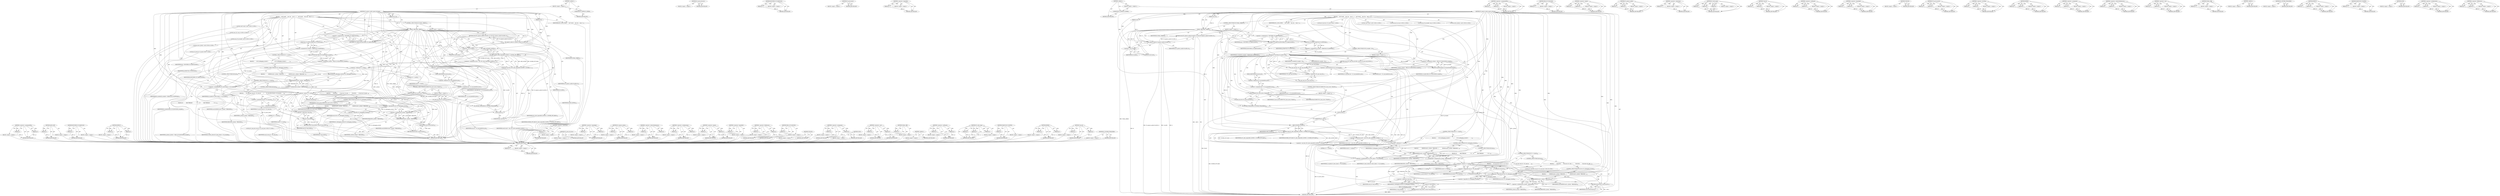 digraph "&lt;operator&gt;.fieldAccess" {
vulnerable_221 [label=<(METHOD,&lt;operator&gt;.assignmentPlus)>];
vulnerable_222 [label=<(PARAM,p1)>];
vulnerable_223 [label=<(PARAM,p2)>];
vulnerable_224 [label=<(BLOCK,&lt;empty&gt;,&lt;empty&gt;)>];
vulnerable_225 [label=<(METHOD_RETURN,ANY)>];
vulnerable_202 [label=<(METHOD,ADD_SLOP)>];
vulnerable_203 [label=<(PARAM,p1)>];
vulnerable_204 [label=<(BLOCK,&lt;empty&gt;,&lt;empty&gt;)>];
vulnerable_205 [label=<(METHOD_RETURN,ANY)>];
vulnerable_160 [label=<(METHOD,ROUNDED_UP_GRANULES)>];
vulnerable_161 [label=<(PARAM,p1)>];
vulnerable_162 [label=<(BLOCK,&lt;empty&gt;,&lt;empty&gt;)>];
vulnerable_163 [label=<(METHOD_RETURN,ANY)>];
vulnerable_182 [label=<(METHOD,EXPECT)>];
vulnerable_183 [label=<(PARAM,p1)>];
vulnerable_184 [label=<(PARAM,p2)>];
vulnerable_185 [label=<(BLOCK,&lt;empty&gt;,&lt;empty&gt;)>];
vulnerable_186 [label=<(METHOD_RETURN,ANY)>];
vulnerable_6 [label=<(METHOD,&lt;global&gt;)<SUB>1</SUB>>];
vulnerable_7 [label=<(BLOCK,&lt;empty&gt;,&lt;empty&gt;)<SUB>1</SUB>>];
vulnerable_8 [label=<(UNKNOWN,GC_INNER,GC_INNER)<SUB>1</SUB>>];
vulnerable_9 [label=<(METHOD,GC_generic_malloc_ignore_off_page)<SUB>1</SUB>>];
vulnerable_10 [label=<(PARAM,size_t lb)<SUB>1</SUB>>];
vulnerable_11 [label=<(PARAM,int k)<SUB>1</SUB>>];
vulnerable_12 [label=<(BLOCK,{
    void *result;
    size_t lg;
    size_t l...,{
    void *result;
    size_t lg;
    size_t l...)<SUB>2</SUB>>];
vulnerable_13 [label="<(LOCAL,void* result: void*)<SUB>3</SUB>>"];
vulnerable_14 [label="<(LOCAL,size_t lg: size_t)<SUB>4</SUB>>"];
vulnerable_15 [label="<(LOCAL,size_t lb_rounded: size_t)<SUB>5</SUB>>"];
vulnerable_16 [label="<(LOCAL,word n_blocks: word)<SUB>6</SUB>>"];
vulnerable_17 [label="<(LOCAL,GC_bool init: GC_bool)<SUB>7</SUB>>"];
vulnerable_18 [label=<(IDENTIFIER,DCL_LOCK_STATE,{
    void *result;
    size_t lg;
    size_t l...)<SUB>8</SUB>>];
vulnerable_19 [label=<(CONTROL_STRUCTURE,IF,if (SMALL_OBJ(lb)))<SUB>10</SUB>>];
vulnerable_20 [label=<(SMALL_OBJ,SMALL_OBJ(lb))<SUB>10</SUB>>];
vulnerable_21 [label=<(IDENTIFIER,lb,SMALL_OBJ(lb))<SUB>10</SUB>>];
vulnerable_22 [label=<(BLOCK,&lt;empty&gt;,&lt;empty&gt;)<SUB>11</SUB>>];
vulnerable_23 [label=<(RETURN,return(GC_generic_malloc((word)lb, k));,return(GC_generic_malloc((word)lb, k));)<SUB>11</SUB>>];
vulnerable_24 [label=<(GC_generic_malloc,GC_generic_malloc((word)lb, k))<SUB>11</SUB>>];
vulnerable_25 [label=<(&lt;operator&gt;.cast,(word)lb)<SUB>11</SUB>>];
vulnerable_26 [label=<(UNKNOWN,word,word)<SUB>11</SUB>>];
vulnerable_27 [label=<(IDENTIFIER,lb,(word)lb)<SUB>11</SUB>>];
vulnerable_28 [label=<(IDENTIFIER,k,GC_generic_malloc((word)lb, k))<SUB>11</SUB>>];
vulnerable_29 [label=<(&lt;operator&gt;.assignment,lg = ROUNDED_UP_GRANULES(lb))<SUB>12</SUB>>];
vulnerable_30 [label=<(IDENTIFIER,lg,lg = ROUNDED_UP_GRANULES(lb))<SUB>12</SUB>>];
vulnerable_31 [label=<(ROUNDED_UP_GRANULES,ROUNDED_UP_GRANULES(lb))<SUB>12</SUB>>];
vulnerable_32 [label=<(IDENTIFIER,lb,ROUNDED_UP_GRANULES(lb))<SUB>12</SUB>>];
vulnerable_33 [label=<(&lt;operator&gt;.assignment,lb_rounded = GRANULES_TO_BYTES(lg))<SUB>13</SUB>>];
vulnerable_34 [label=<(IDENTIFIER,lb_rounded,lb_rounded = GRANULES_TO_BYTES(lg))<SUB>13</SUB>>];
vulnerable_35 [label=<(GRANULES_TO_BYTES,GRANULES_TO_BYTES(lg))<SUB>13</SUB>>];
vulnerable_36 [label=<(IDENTIFIER,lg,GRANULES_TO_BYTES(lg))<SUB>13</SUB>>];
vulnerable_37 [label=<(&lt;operator&gt;.assignment,n_blocks = OBJ_SZ_TO_BLOCKS(lb_rounded))<SUB>14</SUB>>];
vulnerable_38 [label=<(IDENTIFIER,n_blocks,n_blocks = OBJ_SZ_TO_BLOCKS(lb_rounded))<SUB>14</SUB>>];
vulnerable_39 [label=<(OBJ_SZ_TO_BLOCKS,OBJ_SZ_TO_BLOCKS(lb_rounded))<SUB>14</SUB>>];
vulnerable_40 [label=<(IDENTIFIER,lb_rounded,OBJ_SZ_TO_BLOCKS(lb_rounded))<SUB>14</SUB>>];
vulnerable_41 [label=<(&lt;operator&gt;.assignment,init = GC_obj_kinds[k].ok_init)<SUB>15</SUB>>];
vulnerable_42 [label=<(IDENTIFIER,init,init = GC_obj_kinds[k].ok_init)<SUB>15</SUB>>];
vulnerable_43 [label=<(&lt;operator&gt;.fieldAccess,GC_obj_kinds[k].ok_init)<SUB>15</SUB>>];
vulnerable_44 [label=<(&lt;operator&gt;.indirectIndexAccess,GC_obj_kinds[k])<SUB>15</SUB>>];
vulnerable_45 [label=<(IDENTIFIER,GC_obj_kinds,init = GC_obj_kinds[k].ok_init)<SUB>15</SUB>>];
vulnerable_46 [label=<(IDENTIFIER,k,init = GC_obj_kinds[k].ok_init)<SUB>15</SUB>>];
vulnerable_47 [label=<(FIELD_IDENTIFIER,ok_init,ok_init)<SUB>15</SUB>>];
vulnerable_48 [label=<(CONTROL_STRUCTURE,IF,if (EXPECT(GC_have_errors, FALSE)))<SUB>16</SUB>>];
vulnerable_49 [label=<(EXPECT,EXPECT(GC_have_errors, FALSE))<SUB>16</SUB>>];
vulnerable_50 [label=<(IDENTIFIER,GC_have_errors,EXPECT(GC_have_errors, FALSE))<SUB>16</SUB>>];
vulnerable_51 [label=<(IDENTIFIER,FALSE,EXPECT(GC_have_errors, FALSE))<SUB>16</SUB>>];
vulnerable_52 [label=<(BLOCK,&lt;empty&gt;,&lt;empty&gt;)<SUB>17</SUB>>];
vulnerable_53 [label=<(GC_print_all_errors,GC_print_all_errors())<SUB>17</SUB>>];
vulnerable_54 [label=<(GC_INVOKE_FINALIZERS,GC_INVOKE_FINALIZERS())<SUB>18</SUB>>];
vulnerable_55 [label=<(LOCK,LOCK())<SUB>19</SUB>>];
vulnerable_56 [label=<(&lt;operator&gt;.assignment,result = (ptr_t)GC_alloc_large(ADD_SLOP(lb), k,...)<SUB>20</SUB>>];
vulnerable_57 [label=<(IDENTIFIER,result,result = (ptr_t)GC_alloc_large(ADD_SLOP(lb), k,...)<SUB>20</SUB>>];
vulnerable_58 [label=<(&lt;operator&gt;.cast,(ptr_t)GC_alloc_large(ADD_SLOP(lb), k, IGNORE_O...)<SUB>20</SUB>>];
vulnerable_59 [label=<(UNKNOWN,ptr_t,ptr_t)<SUB>20</SUB>>];
vulnerable_60 [label=<(GC_alloc_large,GC_alloc_large(ADD_SLOP(lb), k, IGNORE_OFF_PAGE))<SUB>20</SUB>>];
vulnerable_61 [label=<(ADD_SLOP,ADD_SLOP(lb))<SUB>20</SUB>>];
vulnerable_62 [label=<(IDENTIFIER,lb,ADD_SLOP(lb))<SUB>20</SUB>>];
vulnerable_63 [label=<(IDENTIFIER,k,GC_alloc_large(ADD_SLOP(lb), k, IGNORE_OFF_PAGE))<SUB>20</SUB>>];
vulnerable_64 [label=<(IDENTIFIER,IGNORE_OFF_PAGE,GC_alloc_large(ADD_SLOP(lb), k, IGNORE_OFF_PAGE))<SUB>20</SUB>>];
vulnerable_65 [label=<(CONTROL_STRUCTURE,IF,if (0 != result))<SUB>21</SUB>>];
vulnerable_66 [label=<(&lt;operator&gt;.notEquals,0 != result)<SUB>21</SUB>>];
vulnerable_67 [label=<(LITERAL,0,0 != result)<SUB>21</SUB>>];
vulnerable_68 [label=<(IDENTIFIER,result,0 != result)<SUB>21</SUB>>];
vulnerable_69 [label=<(BLOCK,{
        if (GC_debugging_started) {
         ...,{
        if (GC_debugging_started) {
         ...)<SUB>21</SUB>>];
vulnerable_70 [label=<(CONTROL_STRUCTURE,IF,if (GC_debugging_started))<SUB>22</SUB>>];
vulnerable_71 [label=<(IDENTIFIER,GC_debugging_started,if (GC_debugging_started))<SUB>22</SUB>>];
vulnerable_72 [label=<(BLOCK,{
            BZERO(result, n_blocks * HBLKSIZE...,{
            BZERO(result, n_blocks * HBLKSIZE...)<SUB>22</SUB>>];
vulnerable_73 [label=<(BZERO,BZERO(result, n_blocks * HBLKSIZE))<SUB>23</SUB>>];
vulnerable_74 [label=<(IDENTIFIER,result,BZERO(result, n_blocks * HBLKSIZE))<SUB>23</SUB>>];
vulnerable_75 [label=<(&lt;operator&gt;.multiplication,n_blocks * HBLKSIZE)<SUB>23</SUB>>];
vulnerable_76 [label=<(IDENTIFIER,n_blocks,n_blocks * HBLKSIZE)<SUB>23</SUB>>];
vulnerable_77 [label=<(IDENTIFIER,HBLKSIZE,n_blocks * HBLKSIZE)<SUB>23</SUB>>];
vulnerable_78 [label=<(CONTROL_STRUCTURE,ELSE,else)<SUB>24</SUB>>];
vulnerable_79 [label=<(BLOCK,{
#           ifdef THREADS
              /* Cl...,{
#           ifdef THREADS
              /* Cl...)<SUB>24</SUB>>];
vulnerable_80 [label=<(&lt;operator&gt;.assignmentPlus,GC_bytes_allocd += lb_rounded)<SUB>35</SUB>>];
vulnerable_81 [label=<(IDENTIFIER,GC_bytes_allocd,GC_bytes_allocd += lb_rounded)<SUB>35</SUB>>];
vulnerable_82 [label=<(IDENTIFIER,lb_rounded,GC_bytes_allocd += lb_rounded)<SUB>35</SUB>>];
vulnerable_83 [label=<(CONTROL_STRUCTURE,IF,if (0 == result))<SUB>36</SUB>>];
vulnerable_84 [label=<(&lt;operator&gt;.equals,0 == result)<SUB>36</SUB>>];
vulnerable_85 [label=<(LITERAL,0,0 == result)<SUB>36</SUB>>];
vulnerable_86 [label=<(IDENTIFIER,result,0 == result)<SUB>36</SUB>>];
vulnerable_87 [label=<(BLOCK,{
        GC_oom_func oom_fn = GC_oom_fn;
     ...,{
        GC_oom_func oom_fn = GC_oom_fn;
     ...)<SUB>36</SUB>>];
vulnerable_88 [label="<(LOCAL,GC_oom_func oom_fn: GC_oom_func)<SUB>37</SUB>>"];
vulnerable_89 [label=<(&lt;operator&gt;.assignment,oom_fn = GC_oom_fn)<SUB>37</SUB>>];
vulnerable_90 [label=<(IDENTIFIER,oom_fn,oom_fn = GC_oom_fn)<SUB>37</SUB>>];
vulnerable_91 [label=<(IDENTIFIER,GC_oom_fn,oom_fn = GC_oom_fn)<SUB>37</SUB>>];
vulnerable_92 [label=<(UNLOCK,UNLOCK())<SUB>38</SUB>>];
vulnerable_93 [label=<(RETURN,return((*oom_fn)(lb));,return((*oom_fn)(lb));)<SUB>39</SUB>>];
vulnerable_94 [label=<(*oom_fn,(*oom_fn)(lb))<SUB>39</SUB>>];
vulnerable_95 [label=<(&lt;operator&gt;.indirection,*oom_fn)<SUB>39</SUB>>];
vulnerable_96 [label=<(IDENTIFIER,oom_fn,(*oom_fn)(lb))<SUB>39</SUB>>];
vulnerable_97 [label=<(IDENTIFIER,lb,(*oom_fn)(lb))<SUB>39</SUB>>];
vulnerable_98 [label=<(CONTROL_STRUCTURE,ELSE,else)<SUB>40</SUB>>];
vulnerable_99 [label=<(BLOCK,{
        UNLOCK();
        if (init &amp;&amp; !GC_deb...,{
        UNLOCK();
        if (init &amp;&amp; !GC_deb...)<SUB>40</SUB>>];
vulnerable_100 [label=<(UNLOCK,UNLOCK())<SUB>41</SUB>>];
vulnerable_101 [label=<(CONTROL_STRUCTURE,IF,if (init &amp;&amp; !GC_debugging_started))<SUB>42</SUB>>];
vulnerable_102 [label=<(&lt;operator&gt;.logicalAnd,init &amp;&amp; !GC_debugging_started)<SUB>42</SUB>>];
vulnerable_103 [label=<(IDENTIFIER,init,init &amp;&amp; !GC_debugging_started)<SUB>42</SUB>>];
vulnerable_104 [label=<(&lt;operator&gt;.logicalNot,!GC_debugging_started)<SUB>42</SUB>>];
vulnerable_105 [label=<(IDENTIFIER,GC_debugging_started,!GC_debugging_started)<SUB>42</SUB>>];
vulnerable_106 [label=<(BLOCK,{
            BZERO(result, n_blocks * HBLKSIZE...,{
            BZERO(result, n_blocks * HBLKSIZE...)<SUB>42</SUB>>];
vulnerable_107 [label=<(BZERO,BZERO(result, n_blocks * HBLKSIZE))<SUB>43</SUB>>];
vulnerable_108 [label=<(IDENTIFIER,result,BZERO(result, n_blocks * HBLKSIZE))<SUB>43</SUB>>];
vulnerable_109 [label=<(&lt;operator&gt;.multiplication,n_blocks * HBLKSIZE)<SUB>43</SUB>>];
vulnerable_110 [label=<(IDENTIFIER,n_blocks,n_blocks * HBLKSIZE)<SUB>43</SUB>>];
vulnerable_111 [label=<(IDENTIFIER,HBLKSIZE,n_blocks * HBLKSIZE)<SUB>43</SUB>>];
vulnerable_112 [label=<(RETURN,return(result);,return(result);)<SUB>45</SUB>>];
vulnerable_113 [label=<(IDENTIFIER,result,return(result);)<SUB>45</SUB>>];
vulnerable_114 [label=<(METHOD_RETURN,void*)<SUB>1</SUB>>];
vulnerable_116 [label=<(METHOD_RETURN,ANY)<SUB>1</SUB>>];
vulnerable_239 [label=<(METHOD,&lt;operator&gt;.indirection)>];
vulnerable_240 [label=<(PARAM,p1)>];
vulnerable_241 [label=<(BLOCK,&lt;empty&gt;,&lt;empty&gt;)>];
vulnerable_242 [label=<(METHOD_RETURN,ANY)>];
vulnerable_187 [label=<(METHOD,GC_print_all_errors)>];
vulnerable_188 [label=<(BLOCK,&lt;empty&gt;,&lt;empty&gt;)>];
vulnerable_189 [label=<(METHOD_RETURN,ANY)>];
vulnerable_243 [label=<(METHOD,&lt;operator&gt;.logicalAnd)>];
vulnerable_244 [label=<(PARAM,p1)>];
vulnerable_245 [label=<(PARAM,p2)>];
vulnerable_246 [label=<(BLOCK,&lt;empty&gt;,&lt;empty&gt;)>];
vulnerable_247 [label=<(METHOD_RETURN,ANY)>];
vulnerable_145 [label=<(METHOD,GC_generic_malloc)>];
vulnerable_146 [label=<(PARAM,p1)>];
vulnerable_147 [label=<(PARAM,p2)>];
vulnerable_148 [label=<(BLOCK,&lt;empty&gt;,&lt;empty&gt;)>];
vulnerable_149 [label=<(METHOD_RETURN,ANY)>];
vulnerable_177 [label=<(METHOD,&lt;operator&gt;.indirectIndexAccess)>];
vulnerable_178 [label=<(PARAM,p1)>];
vulnerable_179 [label=<(PARAM,p2)>];
vulnerable_180 [label=<(BLOCK,&lt;empty&gt;,&lt;empty&gt;)>];
vulnerable_181 [label=<(METHOD_RETURN,ANY)>];
vulnerable_216 [label=<(METHOD,&lt;operator&gt;.multiplication)>];
vulnerable_217 [label=<(PARAM,p1)>];
vulnerable_218 [label=<(PARAM,p2)>];
vulnerable_219 [label=<(BLOCK,&lt;empty&gt;,&lt;empty&gt;)>];
vulnerable_220 [label=<(METHOD_RETURN,ANY)>];
vulnerable_226 [label=<(METHOD,&lt;operator&gt;.equals)>];
vulnerable_227 [label=<(PARAM,p1)>];
vulnerable_228 [label=<(PARAM,p2)>];
vulnerable_229 [label=<(BLOCK,&lt;empty&gt;,&lt;empty&gt;)>];
vulnerable_230 [label=<(METHOD_RETURN,ANY)>];
vulnerable_248 [label=<(METHOD,&lt;operator&gt;.logicalNot)>];
vulnerable_249 [label=<(PARAM,p1)>];
vulnerable_250 [label=<(BLOCK,&lt;empty&gt;,&lt;empty&gt;)>];
vulnerable_251 [label=<(METHOD_RETURN,ANY)>];
vulnerable_172 [label=<(METHOD,&lt;operator&gt;.fieldAccess)>];
vulnerable_173 [label=<(PARAM,p1)>];
vulnerable_174 [label=<(PARAM,p2)>];
vulnerable_175 [label=<(BLOCK,&lt;empty&gt;,&lt;empty&gt;)>];
vulnerable_176 [label=<(METHOD_RETURN,ANY)>];
vulnerable_168 [label=<(METHOD,OBJ_SZ_TO_BLOCKS)>];
vulnerable_169 [label=<(PARAM,p1)>];
vulnerable_170 [label=<(BLOCK,&lt;empty&gt;,&lt;empty&gt;)>];
vulnerable_171 [label=<(METHOD_RETURN,ANY)>];
vulnerable_231 [label=<(METHOD,UNLOCK)>];
vulnerable_232 [label=<(BLOCK,&lt;empty&gt;,&lt;empty&gt;)>];
vulnerable_233 [label=<(METHOD_RETURN,ANY)>];
vulnerable_155 [label=<(METHOD,&lt;operator&gt;.assignment)>];
vulnerable_156 [label=<(PARAM,p1)>];
vulnerable_157 [label=<(PARAM,p2)>];
vulnerable_158 [label=<(BLOCK,&lt;empty&gt;,&lt;empty&gt;)>];
vulnerable_159 [label=<(METHOD_RETURN,ANY)>];
vulnerable_193 [label=<(METHOD,LOCK)>];
vulnerable_194 [label=<(BLOCK,&lt;empty&gt;,&lt;empty&gt;)>];
vulnerable_195 [label=<(METHOD_RETURN,ANY)>];
vulnerable_150 [label=<(METHOD,&lt;operator&gt;.cast)>];
vulnerable_151 [label=<(PARAM,p1)>];
vulnerable_152 [label=<(PARAM,p2)>];
vulnerable_153 [label=<(BLOCK,&lt;empty&gt;,&lt;empty&gt;)>];
vulnerable_154 [label=<(METHOD_RETURN,ANY)>];
vulnerable_141 [label=<(METHOD,SMALL_OBJ)>];
vulnerable_142 [label=<(PARAM,p1)>];
vulnerable_143 [label=<(BLOCK,&lt;empty&gt;,&lt;empty&gt;)>];
vulnerable_144 [label=<(METHOD_RETURN,ANY)>];
vulnerable_135 [label=<(METHOD,&lt;global&gt;)<SUB>1</SUB>>];
vulnerable_136 [label=<(BLOCK,&lt;empty&gt;,&lt;empty&gt;)>];
vulnerable_137 [label=<(METHOD_RETURN,ANY)>];
vulnerable_206 [label=<(METHOD,&lt;operator&gt;.notEquals)>];
vulnerable_207 [label=<(PARAM,p1)>];
vulnerable_208 [label=<(PARAM,p2)>];
vulnerable_209 [label=<(BLOCK,&lt;empty&gt;,&lt;empty&gt;)>];
vulnerable_210 [label=<(METHOD_RETURN,ANY)>];
vulnerable_196 [label=<(METHOD,GC_alloc_large)>];
vulnerable_197 [label=<(PARAM,p1)>];
vulnerable_198 [label=<(PARAM,p2)>];
vulnerable_199 [label=<(PARAM,p3)>];
vulnerable_200 [label=<(BLOCK,&lt;empty&gt;,&lt;empty&gt;)>];
vulnerable_201 [label=<(METHOD_RETURN,ANY)>];
vulnerable_164 [label=<(METHOD,GRANULES_TO_BYTES)>];
vulnerable_165 [label=<(PARAM,p1)>];
vulnerable_166 [label=<(BLOCK,&lt;empty&gt;,&lt;empty&gt;)>];
vulnerable_167 [label=<(METHOD_RETURN,ANY)>];
vulnerable_211 [label=<(METHOD,BZERO)>];
vulnerable_212 [label=<(PARAM,p1)>];
vulnerable_213 [label=<(PARAM,p2)>];
vulnerable_214 [label=<(BLOCK,&lt;empty&gt;,&lt;empty&gt;)>];
vulnerable_215 [label=<(METHOD_RETURN,ANY)>];
vulnerable_234 [label=<(METHOD,*oom_fn)>];
vulnerable_235 [label=<(PARAM,p1)>];
vulnerable_236 [label=<(PARAM,p2)>];
vulnerable_237 [label=<(BLOCK,&lt;empty&gt;,&lt;empty&gt;)>];
vulnerable_238 [label=<(METHOD_RETURN,ANY)>];
vulnerable_190 [label=<(METHOD,GC_INVOKE_FINALIZERS)>];
vulnerable_191 [label=<(BLOCK,&lt;empty&gt;,&lt;empty&gt;)>];
vulnerable_192 [label=<(METHOD_RETURN,ANY)>];
fixed_229 [label=<(METHOD,ADD_SLOP)>];
fixed_230 [label=<(PARAM,p1)>];
fixed_231 [label=<(BLOCK,&lt;empty&gt;,&lt;empty&gt;)>];
fixed_232 [label=<(METHOD_RETURN,ANY)>];
fixed_214 [label=<(METHOD,GC_print_all_errors)>];
fixed_215 [label=<(BLOCK,&lt;empty&gt;,&lt;empty&gt;)>];
fixed_216 [label=<(METHOD_RETURN,ANY)>];
fixed_170 [label=<(METHOD,ROUNDED_UP_GRANULES)>];
fixed_171 [label=<(PARAM,p1)>];
fixed_172 [label=<(BLOCK,&lt;empty&gt;,&lt;empty&gt;)>];
fixed_173 [label=<(METHOD_RETURN,ANY)>];
fixed_192 [label=<(METHOD,GC_get_oom_fn)>];
fixed_193 [label=<(BLOCK,&lt;empty&gt;,&lt;empty&gt;)>];
fixed_194 [label=<(METHOD_RETURN,ANY)>];
fixed_271 [label=<(METHOD,&lt;operator&gt;.logicalNot)>];
fixed_272 [label=<(PARAM,p1)>];
fixed_273 [label=<(BLOCK,&lt;empty&gt;,&lt;empty&gt;)>];
fixed_274 [label=<(METHOD_RETURN,ANY)>];
fixed_6 [label=<(METHOD,&lt;global&gt;)<SUB>1</SUB>>];
fixed_7 [label=<(BLOCK,&lt;empty&gt;,&lt;empty&gt;)<SUB>1</SUB>>];
fixed_8 [label=<(UNKNOWN,GC_INNER,GC_INNER)<SUB>1</SUB>>];
fixed_9 [label=<(METHOD,GC_generic_malloc_ignore_off_page)<SUB>1</SUB>>];
fixed_10 [label=<(PARAM,size_t lb)<SUB>1</SUB>>];
fixed_11 [label=<(PARAM,int k)<SUB>1</SUB>>];
fixed_12 [label=<(BLOCK,{
    void *result;
    size_t lg;
    size_t l...,{
    void *result;
    size_t lg;
    size_t l...)<SUB>2</SUB>>];
fixed_13 [label="<(LOCAL,void* result: void*)<SUB>3</SUB>>"];
fixed_14 [label="<(LOCAL,size_t lg: size_t)<SUB>4</SUB>>"];
fixed_15 [label="<(LOCAL,size_t lb_rounded: size_t)<SUB>5</SUB>>"];
fixed_16 [label="<(LOCAL,word n_blocks: word)<SUB>6</SUB>>"];
fixed_17 [label="<(LOCAL,GC_bool init: GC_bool)<SUB>7</SUB>>"];
fixed_18 [label=<(IDENTIFIER,DCL_LOCK_STATE,{
    void *result;
    size_t lg;
    size_t l...)<SUB>8</SUB>>];
fixed_19 [label=<(CONTROL_STRUCTURE,IF,if (SMALL_OBJ(lb)))<SUB>10</SUB>>];
fixed_20 [label=<(SMALL_OBJ,SMALL_OBJ(lb))<SUB>10</SUB>>];
fixed_21 [label=<(IDENTIFIER,lb,SMALL_OBJ(lb))<SUB>10</SUB>>];
fixed_22 [label=<(BLOCK,&lt;empty&gt;,&lt;empty&gt;)<SUB>11</SUB>>];
fixed_23 [label=<(RETURN,return(GC_generic_malloc((word)lb, k));,return(GC_generic_malloc((word)lb, k));)<SUB>11</SUB>>];
fixed_24 [label=<(GC_generic_malloc,GC_generic_malloc((word)lb, k))<SUB>11</SUB>>];
fixed_25 [label=<(&lt;operator&gt;.cast,(word)lb)<SUB>11</SUB>>];
fixed_26 [label=<(UNKNOWN,word,word)<SUB>11</SUB>>];
fixed_27 [label=<(IDENTIFIER,lb,(word)lb)<SUB>11</SUB>>];
fixed_28 [label=<(IDENTIFIER,k,GC_generic_malloc((word)lb, k))<SUB>11</SUB>>];
fixed_29 [label=<(&lt;operator&gt;.assignment,lg = ROUNDED_UP_GRANULES(lb))<SUB>12</SUB>>];
fixed_30 [label=<(IDENTIFIER,lg,lg = ROUNDED_UP_GRANULES(lb))<SUB>12</SUB>>];
fixed_31 [label=<(ROUNDED_UP_GRANULES,ROUNDED_UP_GRANULES(lb))<SUB>12</SUB>>];
fixed_32 [label=<(IDENTIFIER,lb,ROUNDED_UP_GRANULES(lb))<SUB>12</SUB>>];
fixed_33 [label=<(&lt;operator&gt;.assignment,lb_rounded = GRANULES_TO_BYTES(lg))<SUB>13</SUB>>];
fixed_34 [label=<(IDENTIFIER,lb_rounded,lb_rounded = GRANULES_TO_BYTES(lg))<SUB>13</SUB>>];
fixed_35 [label=<(GRANULES_TO_BYTES,GRANULES_TO_BYTES(lg))<SUB>13</SUB>>];
fixed_36 [label=<(IDENTIFIER,lg,GRANULES_TO_BYTES(lg))<SUB>13</SUB>>];
fixed_37 [label=<(CONTROL_STRUCTURE,IF,if (lb_rounded &lt; lb))<SUB>14</SUB>>];
fixed_38 [label=<(&lt;operator&gt;.lessThan,lb_rounded &lt; lb)<SUB>14</SUB>>];
fixed_39 [label=<(IDENTIFIER,lb_rounded,lb_rounded &lt; lb)<SUB>14</SUB>>];
fixed_40 [label=<(IDENTIFIER,lb,lb_rounded &lt; lb)<SUB>14</SUB>>];
fixed_41 [label=<(BLOCK,&lt;empty&gt;,&lt;empty&gt;)<SUB>15</SUB>>];
fixed_42 [label=<(RETURN,return((*GC_get_oom_fn())(lb));,return((*GC_get_oom_fn())(lb));)<SUB>15</SUB>>];
fixed_43 [label=<(*GC_get_oom_fn(),(*GC_get_oom_fn())(lb))<SUB>15</SUB>>];
fixed_44 [label=<(&lt;operator&gt;.indirection,*GC_get_oom_fn())<SUB>15</SUB>>];
fixed_45 [label=<(GC_get_oom_fn,GC_get_oom_fn())<SUB>15</SUB>>];
fixed_46 [label=<(IDENTIFIER,lb,(*GC_get_oom_fn())(lb))<SUB>15</SUB>>];
fixed_47 [label=<(&lt;operator&gt;.assignment,n_blocks = OBJ_SZ_TO_BLOCKS(lb_rounded))<SUB>16</SUB>>];
fixed_48 [label=<(IDENTIFIER,n_blocks,n_blocks = OBJ_SZ_TO_BLOCKS(lb_rounded))<SUB>16</SUB>>];
fixed_49 [label=<(OBJ_SZ_TO_BLOCKS,OBJ_SZ_TO_BLOCKS(lb_rounded))<SUB>16</SUB>>];
fixed_50 [label=<(IDENTIFIER,lb_rounded,OBJ_SZ_TO_BLOCKS(lb_rounded))<SUB>16</SUB>>];
fixed_51 [label=<(&lt;operator&gt;.assignment,init = GC_obj_kinds[k].ok_init)<SUB>17</SUB>>];
fixed_52 [label=<(IDENTIFIER,init,init = GC_obj_kinds[k].ok_init)<SUB>17</SUB>>];
fixed_53 [label=<(&lt;operator&gt;.fieldAccess,GC_obj_kinds[k].ok_init)<SUB>17</SUB>>];
fixed_54 [label=<(&lt;operator&gt;.indirectIndexAccess,GC_obj_kinds[k])<SUB>17</SUB>>];
fixed_55 [label=<(IDENTIFIER,GC_obj_kinds,init = GC_obj_kinds[k].ok_init)<SUB>17</SUB>>];
fixed_56 [label=<(IDENTIFIER,k,init = GC_obj_kinds[k].ok_init)<SUB>17</SUB>>];
fixed_57 [label=<(FIELD_IDENTIFIER,ok_init,ok_init)<SUB>17</SUB>>];
fixed_58 [label=<(CONTROL_STRUCTURE,IF,if (EXPECT(GC_have_errors, FALSE)))<SUB>18</SUB>>];
fixed_59 [label=<(EXPECT,EXPECT(GC_have_errors, FALSE))<SUB>18</SUB>>];
fixed_60 [label=<(IDENTIFIER,GC_have_errors,EXPECT(GC_have_errors, FALSE))<SUB>18</SUB>>];
fixed_61 [label=<(IDENTIFIER,FALSE,EXPECT(GC_have_errors, FALSE))<SUB>18</SUB>>];
fixed_62 [label=<(BLOCK,&lt;empty&gt;,&lt;empty&gt;)<SUB>19</SUB>>];
fixed_63 [label=<(GC_print_all_errors,GC_print_all_errors())<SUB>19</SUB>>];
fixed_64 [label=<(GC_INVOKE_FINALIZERS,GC_INVOKE_FINALIZERS())<SUB>20</SUB>>];
fixed_65 [label=<(LOCK,LOCK())<SUB>21</SUB>>];
fixed_66 [label=<(&lt;operator&gt;.assignment,result = (ptr_t)GC_alloc_large(ADD_SLOP(lb), k,...)<SUB>22</SUB>>];
fixed_67 [label=<(IDENTIFIER,result,result = (ptr_t)GC_alloc_large(ADD_SLOP(lb), k,...)<SUB>22</SUB>>];
fixed_68 [label=<(&lt;operator&gt;.cast,(ptr_t)GC_alloc_large(ADD_SLOP(lb), k, IGNORE_O...)<SUB>22</SUB>>];
fixed_69 [label=<(UNKNOWN,ptr_t,ptr_t)<SUB>22</SUB>>];
fixed_70 [label=<(GC_alloc_large,GC_alloc_large(ADD_SLOP(lb), k, IGNORE_OFF_PAGE))<SUB>22</SUB>>];
fixed_71 [label=<(ADD_SLOP,ADD_SLOP(lb))<SUB>22</SUB>>];
fixed_72 [label=<(IDENTIFIER,lb,ADD_SLOP(lb))<SUB>22</SUB>>];
fixed_73 [label=<(IDENTIFIER,k,GC_alloc_large(ADD_SLOP(lb), k, IGNORE_OFF_PAGE))<SUB>22</SUB>>];
fixed_74 [label=<(IDENTIFIER,IGNORE_OFF_PAGE,GC_alloc_large(ADD_SLOP(lb), k, IGNORE_OFF_PAGE))<SUB>22</SUB>>];
fixed_75 [label=<(CONTROL_STRUCTURE,IF,if (0 != result))<SUB>23</SUB>>];
fixed_76 [label=<(&lt;operator&gt;.notEquals,0 != result)<SUB>23</SUB>>];
fixed_77 [label=<(LITERAL,0,0 != result)<SUB>23</SUB>>];
fixed_78 [label=<(IDENTIFIER,result,0 != result)<SUB>23</SUB>>];
fixed_79 [label=<(BLOCK,{
        if (GC_debugging_started) {
         ...,{
        if (GC_debugging_started) {
         ...)<SUB>23</SUB>>];
fixed_80 [label=<(CONTROL_STRUCTURE,IF,if (GC_debugging_started))<SUB>24</SUB>>];
fixed_81 [label=<(IDENTIFIER,GC_debugging_started,if (GC_debugging_started))<SUB>24</SUB>>];
fixed_82 [label=<(BLOCK,{
            BZERO(result, n_blocks * HBLKSIZE...,{
            BZERO(result, n_blocks * HBLKSIZE...)<SUB>24</SUB>>];
fixed_83 [label=<(BZERO,BZERO(result, n_blocks * HBLKSIZE))<SUB>25</SUB>>];
fixed_84 [label=<(IDENTIFIER,result,BZERO(result, n_blocks * HBLKSIZE))<SUB>25</SUB>>];
fixed_85 [label=<(&lt;operator&gt;.multiplication,n_blocks * HBLKSIZE)<SUB>25</SUB>>];
fixed_86 [label=<(IDENTIFIER,n_blocks,n_blocks * HBLKSIZE)<SUB>25</SUB>>];
fixed_87 [label=<(IDENTIFIER,HBLKSIZE,n_blocks * HBLKSIZE)<SUB>25</SUB>>];
fixed_88 [label=<(CONTROL_STRUCTURE,ELSE,else)<SUB>26</SUB>>];
fixed_89 [label=<(BLOCK,{
#           ifdef THREADS
              /* Cl...,{
#           ifdef THREADS
              /* Cl...)<SUB>26</SUB>>];
fixed_90 [label=<(&lt;operator&gt;.assignmentPlus,GC_bytes_allocd += lb_rounded)<SUB>37</SUB>>];
fixed_91 [label=<(IDENTIFIER,GC_bytes_allocd,GC_bytes_allocd += lb_rounded)<SUB>37</SUB>>];
fixed_92 [label=<(IDENTIFIER,lb_rounded,GC_bytes_allocd += lb_rounded)<SUB>37</SUB>>];
fixed_93 [label=<(CONTROL_STRUCTURE,IF,if (0 == result))<SUB>38</SUB>>];
fixed_94 [label=<(&lt;operator&gt;.equals,0 == result)<SUB>38</SUB>>];
fixed_95 [label=<(LITERAL,0,0 == result)<SUB>38</SUB>>];
fixed_96 [label=<(IDENTIFIER,result,0 == result)<SUB>38</SUB>>];
fixed_97 [label=<(BLOCK,{
        GC_oom_func oom_fn = GC_oom_fn;
     ...,{
        GC_oom_func oom_fn = GC_oom_fn;
     ...)<SUB>38</SUB>>];
fixed_98 [label="<(LOCAL,GC_oom_func oom_fn: GC_oom_func)<SUB>39</SUB>>"];
fixed_99 [label=<(&lt;operator&gt;.assignment,oom_fn = GC_oom_fn)<SUB>39</SUB>>];
fixed_100 [label=<(IDENTIFIER,oom_fn,oom_fn = GC_oom_fn)<SUB>39</SUB>>];
fixed_101 [label=<(IDENTIFIER,GC_oom_fn,oom_fn = GC_oom_fn)<SUB>39</SUB>>];
fixed_102 [label=<(UNLOCK,UNLOCK())<SUB>40</SUB>>];
fixed_103 [label=<(RETURN,return((*oom_fn)(lb));,return((*oom_fn)(lb));)<SUB>41</SUB>>];
fixed_104 [label=<(*oom_fn,(*oom_fn)(lb))<SUB>41</SUB>>];
fixed_105 [label=<(&lt;operator&gt;.indirection,*oom_fn)<SUB>41</SUB>>];
fixed_106 [label=<(IDENTIFIER,oom_fn,(*oom_fn)(lb))<SUB>41</SUB>>];
fixed_107 [label=<(IDENTIFIER,lb,(*oom_fn)(lb))<SUB>41</SUB>>];
fixed_108 [label=<(CONTROL_STRUCTURE,ELSE,else)<SUB>42</SUB>>];
fixed_109 [label=<(BLOCK,{
        UNLOCK();
        if (init &amp;&amp; !GC_deb...,{
        UNLOCK();
        if (init &amp;&amp; !GC_deb...)<SUB>42</SUB>>];
fixed_110 [label=<(UNLOCK,UNLOCK())<SUB>43</SUB>>];
fixed_111 [label=<(CONTROL_STRUCTURE,IF,if (init &amp;&amp; !GC_debugging_started))<SUB>44</SUB>>];
fixed_112 [label=<(&lt;operator&gt;.logicalAnd,init &amp;&amp; !GC_debugging_started)<SUB>44</SUB>>];
fixed_113 [label=<(IDENTIFIER,init,init &amp;&amp; !GC_debugging_started)<SUB>44</SUB>>];
fixed_114 [label=<(&lt;operator&gt;.logicalNot,!GC_debugging_started)<SUB>44</SUB>>];
fixed_115 [label=<(IDENTIFIER,GC_debugging_started,!GC_debugging_started)<SUB>44</SUB>>];
fixed_116 [label=<(BLOCK,{
            BZERO(result, n_blocks * HBLKSIZE...,{
            BZERO(result, n_blocks * HBLKSIZE...)<SUB>44</SUB>>];
fixed_117 [label=<(BZERO,BZERO(result, n_blocks * HBLKSIZE))<SUB>45</SUB>>];
fixed_118 [label=<(IDENTIFIER,result,BZERO(result, n_blocks * HBLKSIZE))<SUB>45</SUB>>];
fixed_119 [label=<(&lt;operator&gt;.multiplication,n_blocks * HBLKSIZE)<SUB>45</SUB>>];
fixed_120 [label=<(IDENTIFIER,n_blocks,n_blocks * HBLKSIZE)<SUB>45</SUB>>];
fixed_121 [label=<(IDENTIFIER,HBLKSIZE,n_blocks * HBLKSIZE)<SUB>45</SUB>>];
fixed_122 [label=<(RETURN,return(result);,return(result);)<SUB>47</SUB>>];
fixed_123 [label=<(IDENTIFIER,result,return(result);)<SUB>47</SUB>>];
fixed_124 [label=<(METHOD_RETURN,void*)<SUB>1</SUB>>];
fixed_126 [label=<(METHOD_RETURN,ANY)<SUB>1</SUB>>];
fixed_248 [label=<(METHOD,&lt;operator&gt;.assignmentPlus)>];
fixed_249 [label=<(PARAM,p1)>];
fixed_250 [label=<(PARAM,p2)>];
fixed_251 [label=<(BLOCK,&lt;empty&gt;,&lt;empty&gt;)>];
fixed_252 [label=<(METHOD_RETURN,ANY)>];
fixed_195 [label=<(METHOD,OBJ_SZ_TO_BLOCKS)>];
fixed_196 [label=<(PARAM,p1)>];
fixed_197 [label=<(BLOCK,&lt;empty&gt;,&lt;empty&gt;)>];
fixed_198 [label=<(METHOD_RETURN,ANY)>];
fixed_253 [label=<(METHOD,&lt;operator&gt;.equals)>];
fixed_254 [label=<(PARAM,p1)>];
fixed_255 [label=<(PARAM,p2)>];
fixed_256 [label=<(BLOCK,&lt;empty&gt;,&lt;empty&gt;)>];
fixed_257 [label=<(METHOD_RETURN,ANY)>];
fixed_155 [label=<(METHOD,GC_generic_malloc)>];
fixed_156 [label=<(PARAM,p1)>];
fixed_157 [label=<(PARAM,p2)>];
fixed_158 [label=<(BLOCK,&lt;empty&gt;,&lt;empty&gt;)>];
fixed_159 [label=<(METHOD_RETURN,ANY)>];
fixed_188 [label=<(METHOD,&lt;operator&gt;.indirection)>];
fixed_189 [label=<(PARAM,p1)>];
fixed_190 [label=<(BLOCK,&lt;empty&gt;,&lt;empty&gt;)>];
fixed_191 [label=<(METHOD_RETURN,ANY)>];
fixed_223 [label=<(METHOD,GC_alloc_large)>];
fixed_224 [label=<(PARAM,p1)>];
fixed_225 [label=<(PARAM,p2)>];
fixed_226 [label=<(PARAM,p3)>];
fixed_227 [label=<(BLOCK,&lt;empty&gt;,&lt;empty&gt;)>];
fixed_228 [label=<(METHOD_RETURN,ANY)>];
fixed_261 [label=<(METHOD,*oom_fn)>];
fixed_262 [label=<(PARAM,p1)>];
fixed_263 [label=<(PARAM,p2)>];
fixed_264 [label=<(BLOCK,&lt;empty&gt;,&lt;empty&gt;)>];
fixed_265 [label=<(METHOD_RETURN,ANY)>];
fixed_233 [label=<(METHOD,&lt;operator&gt;.notEquals)>];
fixed_234 [label=<(PARAM,p1)>];
fixed_235 [label=<(PARAM,p2)>];
fixed_236 [label=<(BLOCK,&lt;empty&gt;,&lt;empty&gt;)>];
fixed_237 [label=<(METHOD_RETURN,ANY)>];
fixed_266 [label=<(METHOD,&lt;operator&gt;.logicalAnd)>];
fixed_267 [label=<(PARAM,p1)>];
fixed_268 [label=<(PARAM,p2)>];
fixed_269 [label=<(BLOCK,&lt;empty&gt;,&lt;empty&gt;)>];
fixed_270 [label=<(METHOD_RETURN,ANY)>];
fixed_258 [label=<(METHOD,UNLOCK)>];
fixed_259 [label=<(BLOCK,&lt;empty&gt;,&lt;empty&gt;)>];
fixed_260 [label=<(METHOD_RETURN,ANY)>];
fixed_183 [label=<(METHOD,*GC_get_oom_fn())>];
fixed_184 [label=<(PARAM,p1)>];
fixed_185 [label=<(PARAM,p2)>];
fixed_186 [label=<(BLOCK,&lt;empty&gt;,&lt;empty&gt;)>];
fixed_187 [label=<(METHOD_RETURN,ANY)>];
fixed_178 [label=<(METHOD,&lt;operator&gt;.lessThan)>];
fixed_179 [label=<(PARAM,p1)>];
fixed_180 [label=<(PARAM,p2)>];
fixed_181 [label=<(BLOCK,&lt;empty&gt;,&lt;empty&gt;)>];
fixed_182 [label=<(METHOD_RETURN,ANY)>];
fixed_238 [label=<(METHOD,BZERO)>];
fixed_239 [label=<(PARAM,p1)>];
fixed_240 [label=<(PARAM,p2)>];
fixed_241 [label=<(BLOCK,&lt;empty&gt;,&lt;empty&gt;)>];
fixed_242 [label=<(METHOD_RETURN,ANY)>];
fixed_165 [label=<(METHOD,&lt;operator&gt;.assignment)>];
fixed_166 [label=<(PARAM,p1)>];
fixed_167 [label=<(PARAM,p2)>];
fixed_168 [label=<(BLOCK,&lt;empty&gt;,&lt;empty&gt;)>];
fixed_169 [label=<(METHOD_RETURN,ANY)>];
fixed_204 [label=<(METHOD,&lt;operator&gt;.indirectIndexAccess)>];
fixed_205 [label=<(PARAM,p1)>];
fixed_206 [label=<(PARAM,p2)>];
fixed_207 [label=<(BLOCK,&lt;empty&gt;,&lt;empty&gt;)>];
fixed_208 [label=<(METHOD_RETURN,ANY)>];
fixed_160 [label=<(METHOD,&lt;operator&gt;.cast)>];
fixed_161 [label=<(PARAM,p1)>];
fixed_162 [label=<(PARAM,p2)>];
fixed_163 [label=<(BLOCK,&lt;empty&gt;,&lt;empty&gt;)>];
fixed_164 [label=<(METHOD_RETURN,ANY)>];
fixed_151 [label=<(METHOD,SMALL_OBJ)>];
fixed_152 [label=<(PARAM,p1)>];
fixed_153 [label=<(BLOCK,&lt;empty&gt;,&lt;empty&gt;)>];
fixed_154 [label=<(METHOD_RETURN,ANY)>];
fixed_145 [label=<(METHOD,&lt;global&gt;)<SUB>1</SUB>>];
fixed_146 [label=<(BLOCK,&lt;empty&gt;,&lt;empty&gt;)>];
fixed_147 [label=<(METHOD_RETURN,ANY)>];
fixed_217 [label=<(METHOD,GC_INVOKE_FINALIZERS)>];
fixed_218 [label=<(BLOCK,&lt;empty&gt;,&lt;empty&gt;)>];
fixed_219 [label=<(METHOD_RETURN,ANY)>];
fixed_209 [label=<(METHOD,EXPECT)>];
fixed_210 [label=<(PARAM,p1)>];
fixed_211 [label=<(PARAM,p2)>];
fixed_212 [label=<(BLOCK,&lt;empty&gt;,&lt;empty&gt;)>];
fixed_213 [label=<(METHOD_RETURN,ANY)>];
fixed_174 [label=<(METHOD,GRANULES_TO_BYTES)>];
fixed_175 [label=<(PARAM,p1)>];
fixed_176 [label=<(BLOCK,&lt;empty&gt;,&lt;empty&gt;)>];
fixed_177 [label=<(METHOD_RETURN,ANY)>];
fixed_220 [label=<(METHOD,LOCK)>];
fixed_221 [label=<(BLOCK,&lt;empty&gt;,&lt;empty&gt;)>];
fixed_222 [label=<(METHOD_RETURN,ANY)>];
fixed_243 [label=<(METHOD,&lt;operator&gt;.multiplication)>];
fixed_244 [label=<(PARAM,p1)>];
fixed_245 [label=<(PARAM,p2)>];
fixed_246 [label=<(BLOCK,&lt;empty&gt;,&lt;empty&gt;)>];
fixed_247 [label=<(METHOD_RETURN,ANY)>];
fixed_199 [label=<(METHOD,&lt;operator&gt;.fieldAccess)>];
fixed_200 [label=<(PARAM,p1)>];
fixed_201 [label=<(PARAM,p2)>];
fixed_202 [label=<(BLOCK,&lt;empty&gt;,&lt;empty&gt;)>];
fixed_203 [label=<(METHOD_RETURN,ANY)>];
vulnerable_221 -> vulnerable_222  [key=0, label="AST: "];
vulnerable_221 -> vulnerable_222  [key=1, label="DDG: "];
vulnerable_221 -> vulnerable_224  [key=0, label="AST: "];
vulnerable_221 -> vulnerable_223  [key=0, label="AST: "];
vulnerable_221 -> vulnerable_223  [key=1, label="DDG: "];
vulnerable_221 -> vulnerable_225  [key=0, label="AST: "];
vulnerable_221 -> vulnerable_225  [key=1, label="CFG: "];
vulnerable_222 -> vulnerable_225  [key=0, label="DDG: p1"];
vulnerable_223 -> vulnerable_225  [key=0, label="DDG: p2"];
vulnerable_224 -> fixed_229  [key=0];
vulnerable_225 -> fixed_229  [key=0];
vulnerable_202 -> vulnerable_203  [key=0, label="AST: "];
vulnerable_202 -> vulnerable_203  [key=1, label="DDG: "];
vulnerable_202 -> vulnerable_204  [key=0, label="AST: "];
vulnerable_202 -> vulnerable_205  [key=0, label="AST: "];
vulnerable_202 -> vulnerable_205  [key=1, label="CFG: "];
vulnerable_203 -> vulnerable_205  [key=0, label="DDG: p1"];
vulnerable_204 -> fixed_229  [key=0];
vulnerable_205 -> fixed_229  [key=0];
vulnerable_160 -> vulnerable_161  [key=0, label="AST: "];
vulnerable_160 -> vulnerable_161  [key=1, label="DDG: "];
vulnerable_160 -> vulnerable_162  [key=0, label="AST: "];
vulnerable_160 -> vulnerable_163  [key=0, label="AST: "];
vulnerable_160 -> vulnerable_163  [key=1, label="CFG: "];
vulnerable_161 -> vulnerable_163  [key=0, label="DDG: p1"];
vulnerable_162 -> fixed_229  [key=0];
vulnerable_163 -> fixed_229  [key=0];
vulnerable_182 -> vulnerable_183  [key=0, label="AST: "];
vulnerable_182 -> vulnerable_183  [key=1, label="DDG: "];
vulnerable_182 -> vulnerable_185  [key=0, label="AST: "];
vulnerable_182 -> vulnerable_184  [key=0, label="AST: "];
vulnerable_182 -> vulnerable_184  [key=1, label="DDG: "];
vulnerable_182 -> vulnerable_186  [key=0, label="AST: "];
vulnerable_182 -> vulnerable_186  [key=1, label="CFG: "];
vulnerable_183 -> vulnerable_186  [key=0, label="DDG: p1"];
vulnerable_184 -> vulnerable_186  [key=0, label="DDG: p2"];
vulnerable_185 -> fixed_229  [key=0];
vulnerable_186 -> fixed_229  [key=0];
vulnerable_6 -> vulnerable_7  [key=0, label="AST: "];
vulnerable_6 -> vulnerable_116  [key=0, label="AST: "];
vulnerable_6 -> vulnerable_8  [key=0, label="CFG: "];
vulnerable_7 -> vulnerable_8  [key=0, label="AST: "];
vulnerable_7 -> vulnerable_9  [key=0, label="AST: "];
vulnerable_8 -> vulnerable_116  [key=0, label="CFG: "];
vulnerable_9 -> vulnerable_10  [key=0, label="AST: "];
vulnerable_9 -> vulnerable_10  [key=1, label="DDG: "];
vulnerable_9 -> vulnerable_11  [key=0, label="AST: "];
vulnerable_9 -> vulnerable_11  [key=1, label="DDG: "];
vulnerable_9 -> vulnerable_12  [key=0, label="AST: "];
vulnerable_9 -> vulnerable_114  [key=0, label="AST: "];
vulnerable_9 -> vulnerable_20  [key=0, label="CFG: "];
vulnerable_9 -> vulnerable_20  [key=1, label="DDG: "];
vulnerable_9 -> vulnerable_18  [key=0, label="DDG: "];
vulnerable_9 -> vulnerable_54  [key=0, label="DDG: "];
vulnerable_9 -> vulnerable_55  [key=0, label="DDG: "];
vulnerable_9 -> vulnerable_80  [key=0, label="DDG: "];
vulnerable_9 -> vulnerable_31  [key=0, label="DDG: "];
vulnerable_9 -> vulnerable_35  [key=0, label="DDG: "];
vulnerable_9 -> vulnerable_39  [key=0, label="DDG: "];
vulnerable_9 -> vulnerable_49  [key=0, label="DDG: "];
vulnerable_9 -> vulnerable_53  [key=0, label="DDG: "];
vulnerable_9 -> vulnerable_66  [key=0, label="DDG: "];
vulnerable_9 -> vulnerable_84  [key=0, label="DDG: "];
vulnerable_9 -> vulnerable_89  [key=0, label="DDG: "];
vulnerable_9 -> vulnerable_92  [key=0, label="DDG: "];
vulnerable_9 -> vulnerable_60  [key=0, label="DDG: "];
vulnerable_9 -> vulnerable_71  [key=0, label="DDG: "];
vulnerable_9 -> vulnerable_100  [key=0, label="DDG: "];
vulnerable_9 -> vulnerable_24  [key=0, label="DDG: "];
vulnerable_9 -> vulnerable_61  [key=0, label="DDG: "];
vulnerable_9 -> vulnerable_94  [key=0, label="DDG: "];
vulnerable_9 -> vulnerable_113  [key=0, label="DDG: "];
vulnerable_9 -> vulnerable_25  [key=0, label="DDG: "];
vulnerable_9 -> vulnerable_73  [key=0, label="DDG: "];
vulnerable_9 -> vulnerable_102  [key=0, label="DDG: "];
vulnerable_9 -> vulnerable_75  [key=0, label="DDG: "];
vulnerable_9 -> vulnerable_104  [key=0, label="DDG: "];
vulnerable_9 -> vulnerable_107  [key=0, label="DDG: "];
vulnerable_9 -> vulnerable_109  [key=0, label="DDG: "];
vulnerable_10 -> vulnerable_20  [key=0, label="DDG: lb"];
vulnerable_11 -> vulnerable_60  [key=0, label="DDG: k"];
vulnerable_11 -> vulnerable_24  [key=0, label="DDG: k"];
vulnerable_12 -> vulnerable_13  [key=0, label="AST: "];
vulnerable_12 -> vulnerable_14  [key=0, label="AST: "];
vulnerable_12 -> vulnerable_15  [key=0, label="AST: "];
vulnerable_12 -> vulnerable_16  [key=0, label="AST: "];
vulnerable_12 -> vulnerable_17  [key=0, label="AST: "];
vulnerable_12 -> vulnerable_18  [key=0, label="AST: "];
vulnerable_12 -> vulnerable_19  [key=0, label="AST: "];
vulnerable_12 -> vulnerable_29  [key=0, label="AST: "];
vulnerable_12 -> vulnerable_33  [key=0, label="AST: "];
vulnerable_12 -> vulnerable_37  [key=0, label="AST: "];
vulnerable_12 -> vulnerable_41  [key=0, label="AST: "];
vulnerable_12 -> vulnerable_48  [key=0, label="AST: "];
vulnerable_12 -> vulnerable_54  [key=0, label="AST: "];
vulnerable_12 -> vulnerable_55  [key=0, label="AST: "];
vulnerable_12 -> vulnerable_56  [key=0, label="AST: "];
vulnerable_12 -> vulnerable_65  [key=0, label="AST: "];
vulnerable_12 -> vulnerable_80  [key=0, label="AST: "];
vulnerable_12 -> vulnerable_83  [key=0, label="AST: "];
vulnerable_13 -> fixed_229  [key=0];
vulnerable_14 -> fixed_229  [key=0];
vulnerable_15 -> fixed_229  [key=0];
vulnerable_16 -> fixed_229  [key=0];
vulnerable_17 -> fixed_229  [key=0];
vulnerable_18 -> fixed_229  [key=0];
vulnerable_19 -> vulnerable_20  [key=0, label="AST: "];
vulnerable_19 -> vulnerable_22  [key=0, label="AST: "];
vulnerable_20 -> vulnerable_21  [key=0, label="AST: "];
vulnerable_20 -> vulnerable_26  [key=0, label="CFG: "];
vulnerable_20 -> vulnerable_26  [key=1, label="CDG: "];
vulnerable_20 -> vulnerable_31  [key=0, label="CFG: "];
vulnerable_20 -> vulnerable_31  [key=1, label="DDG: lb"];
vulnerable_20 -> vulnerable_31  [key=2, label="CDG: "];
vulnerable_20 -> vulnerable_114  [key=0, label="DDG: SMALL_OBJ(lb)"];
vulnerable_20 -> vulnerable_24  [key=0, label="DDG: lb"];
vulnerable_20 -> vulnerable_24  [key=1, label="CDG: "];
vulnerable_20 -> vulnerable_25  [key=0, label="DDG: lb"];
vulnerable_20 -> vulnerable_25  [key=1, label="CDG: "];
vulnerable_20 -> vulnerable_47  [key=0, label="CDG: "];
vulnerable_20 -> vulnerable_49  [key=0, label="CDG: "];
vulnerable_20 -> vulnerable_60  [key=0, label="CDG: "];
vulnerable_20 -> vulnerable_66  [key=0, label="CDG: "];
vulnerable_20 -> vulnerable_37  [key=0, label="CDG: "];
vulnerable_20 -> vulnerable_84  [key=0, label="CDG: "];
vulnerable_20 -> vulnerable_56  [key=0, label="CDG: "];
vulnerable_20 -> vulnerable_29  [key=0, label="CDG: "];
vulnerable_20 -> vulnerable_59  [key=0, label="CDG: "];
vulnerable_20 -> vulnerable_44  [key=0, label="CDG: "];
vulnerable_20 -> vulnerable_35  [key=0, label="CDG: "];
vulnerable_20 -> vulnerable_54  [key=0, label="CDG: "];
vulnerable_20 -> vulnerable_43  [key=0, label="CDG: "];
vulnerable_20 -> vulnerable_80  [key=0, label="CDG: "];
vulnerable_20 -> vulnerable_58  [key=0, label="CDG: "];
vulnerable_20 -> vulnerable_33  [key=0, label="CDG: "];
vulnerable_20 -> vulnerable_61  [key=0, label="CDG: "];
vulnerable_20 -> vulnerable_23  [key=0, label="CDG: "];
vulnerable_20 -> vulnerable_41  [key=0, label="CDG: "];
vulnerable_20 -> vulnerable_55  [key=0, label="CDG: "];
vulnerable_20 -> vulnerable_39  [key=0, label="CDG: "];
vulnerable_21 -> fixed_229  [key=0];
vulnerable_22 -> vulnerable_23  [key=0, label="AST: "];
vulnerable_23 -> vulnerable_24  [key=0, label="AST: "];
vulnerable_23 -> vulnerable_114  [key=0, label="CFG: "];
vulnerable_23 -> vulnerable_114  [key=1, label="DDG: &lt;RET&gt;"];
vulnerable_24 -> vulnerable_25  [key=0, label="AST: "];
vulnerable_24 -> vulnerable_28  [key=0, label="AST: "];
vulnerable_24 -> vulnerable_23  [key=0, label="CFG: "];
vulnerable_24 -> vulnerable_23  [key=1, label="DDG: GC_generic_malloc((word)lb, k)"];
vulnerable_24 -> vulnerable_114  [key=0, label="DDG: (word)lb"];
vulnerable_24 -> vulnerable_114  [key=1, label="DDG: k"];
vulnerable_24 -> vulnerable_114  [key=2, label="DDG: GC_generic_malloc((word)lb, k)"];
vulnerable_25 -> vulnerable_26  [key=0, label="AST: "];
vulnerable_25 -> vulnerable_27  [key=0, label="AST: "];
vulnerable_25 -> vulnerable_24  [key=0, label="CFG: "];
vulnerable_25 -> vulnerable_114  [key=0, label="DDG: lb"];
vulnerable_26 -> vulnerable_25  [key=0, label="CFG: "];
vulnerable_27 -> fixed_229  [key=0];
vulnerable_28 -> fixed_229  [key=0];
vulnerable_29 -> vulnerable_30  [key=0, label="AST: "];
vulnerable_29 -> vulnerable_31  [key=0, label="AST: "];
vulnerable_29 -> vulnerable_35  [key=0, label="CFG: "];
vulnerable_29 -> vulnerable_35  [key=1, label="DDG: lg"];
vulnerable_30 -> fixed_229  [key=0];
vulnerable_31 -> vulnerable_32  [key=0, label="AST: "];
vulnerable_31 -> vulnerable_29  [key=0, label="CFG: "];
vulnerable_31 -> vulnerable_29  [key=1, label="DDG: lb"];
vulnerable_31 -> vulnerable_61  [key=0, label="DDG: lb"];
vulnerable_32 -> fixed_229  [key=0];
vulnerable_33 -> vulnerable_34  [key=0, label="AST: "];
vulnerable_33 -> vulnerable_35  [key=0, label="AST: "];
vulnerable_33 -> vulnerable_39  [key=0, label="CFG: "];
vulnerable_33 -> vulnerable_39  [key=1, label="DDG: lb_rounded"];
vulnerable_34 -> fixed_229  [key=0];
vulnerable_35 -> vulnerable_36  [key=0, label="AST: "];
vulnerable_35 -> vulnerable_33  [key=0, label="CFG: "];
vulnerable_35 -> vulnerable_33  [key=1, label="DDG: lg"];
vulnerable_36 -> fixed_229  [key=0];
vulnerable_37 -> vulnerable_38  [key=0, label="AST: "];
vulnerable_37 -> vulnerable_39  [key=0, label="AST: "];
vulnerable_37 -> vulnerable_44  [key=0, label="CFG: "];
vulnerable_37 -> vulnerable_75  [key=0, label="DDG: n_blocks"];
vulnerable_37 -> vulnerable_109  [key=0, label="DDG: n_blocks"];
vulnerable_38 -> fixed_229  [key=0];
vulnerable_39 -> vulnerable_40  [key=0, label="AST: "];
vulnerable_39 -> vulnerable_37  [key=0, label="CFG: "];
vulnerable_39 -> vulnerable_37  [key=1, label="DDG: lb_rounded"];
vulnerable_39 -> vulnerable_80  [key=0, label="DDG: lb_rounded"];
vulnerable_40 -> fixed_229  [key=0];
vulnerable_41 -> vulnerable_42  [key=0, label="AST: "];
vulnerable_41 -> vulnerable_43  [key=0, label="AST: "];
vulnerable_41 -> vulnerable_49  [key=0, label="CFG: "];
vulnerable_41 -> vulnerable_102  [key=0, label="DDG: init"];
vulnerable_42 -> fixed_229  [key=0];
vulnerable_43 -> vulnerable_44  [key=0, label="AST: "];
vulnerable_43 -> vulnerable_47  [key=0, label="AST: "];
vulnerable_43 -> vulnerable_41  [key=0, label="CFG: "];
vulnerable_44 -> vulnerable_45  [key=0, label="AST: "];
vulnerable_44 -> vulnerable_46  [key=0, label="AST: "];
vulnerable_44 -> vulnerable_47  [key=0, label="CFG: "];
vulnerable_45 -> fixed_229  [key=0];
vulnerable_46 -> fixed_229  [key=0];
vulnerable_47 -> vulnerable_43  [key=0, label="CFG: "];
vulnerable_48 -> vulnerable_49  [key=0, label="AST: "];
vulnerable_48 -> vulnerable_52  [key=0, label="AST: "];
vulnerable_49 -> vulnerable_50  [key=0, label="AST: "];
vulnerable_49 -> vulnerable_51  [key=0, label="AST: "];
vulnerable_49 -> vulnerable_53  [key=0, label="CFG: "];
vulnerable_49 -> vulnerable_53  [key=1, label="CDG: "];
vulnerable_49 -> vulnerable_54  [key=0, label="CFG: "];
vulnerable_49 -> vulnerable_114  [key=0, label="DDG: FALSE"];
vulnerable_50 -> fixed_229  [key=0];
vulnerable_51 -> fixed_229  [key=0];
vulnerable_52 -> vulnerable_53  [key=0, label="AST: "];
vulnerable_53 -> vulnerable_54  [key=0, label="CFG: "];
vulnerable_54 -> vulnerable_55  [key=0, label="CFG: "];
vulnerable_55 -> vulnerable_59  [key=0, label="CFG: "];
vulnerable_56 -> vulnerable_57  [key=0, label="AST: "];
vulnerable_56 -> vulnerable_58  [key=0, label="AST: "];
vulnerable_56 -> vulnerable_66  [key=0, label="CFG: "];
vulnerable_56 -> vulnerable_66  [key=1, label="DDG: result"];
vulnerable_57 -> fixed_229  [key=0];
vulnerable_58 -> vulnerable_59  [key=0, label="AST: "];
vulnerable_58 -> vulnerable_60  [key=0, label="AST: "];
vulnerable_58 -> vulnerable_56  [key=0, label="CFG: "];
vulnerable_59 -> vulnerable_61  [key=0, label="CFG: "];
vulnerable_60 -> vulnerable_61  [key=0, label="AST: "];
vulnerable_60 -> vulnerable_63  [key=0, label="AST: "];
vulnerable_60 -> vulnerable_64  [key=0, label="AST: "];
vulnerable_60 -> vulnerable_58  [key=0, label="CFG: "];
vulnerable_60 -> vulnerable_58  [key=1, label="DDG: ADD_SLOP(lb)"];
vulnerable_60 -> vulnerable_58  [key=2, label="DDG: k"];
vulnerable_60 -> vulnerable_58  [key=3, label="DDG: IGNORE_OFF_PAGE"];
vulnerable_60 -> vulnerable_114  [key=0, label="DDG: IGNORE_OFF_PAGE"];
vulnerable_60 -> vulnerable_56  [key=0, label="DDG: ADD_SLOP(lb)"];
vulnerable_60 -> vulnerable_56  [key=1, label="DDG: k"];
vulnerable_60 -> vulnerable_56  [key=2, label="DDG: IGNORE_OFF_PAGE"];
vulnerable_61 -> vulnerable_62  [key=0, label="AST: "];
vulnerable_61 -> vulnerable_60  [key=0, label="CFG: "];
vulnerable_61 -> vulnerable_60  [key=1, label="DDG: lb"];
vulnerable_61 -> vulnerable_94  [key=0, label="DDG: lb"];
vulnerable_62 -> fixed_229  [key=0];
vulnerable_63 -> fixed_229  [key=0];
vulnerable_64 -> fixed_229  [key=0];
vulnerable_65 -> vulnerable_66  [key=0, label="AST: "];
vulnerable_65 -> vulnerable_69  [key=0, label="AST: "];
vulnerable_66 -> vulnerable_67  [key=0, label="AST: "];
vulnerable_66 -> vulnerable_68  [key=0, label="AST: "];
vulnerable_66 -> vulnerable_71  [key=0, label="CFG: "];
vulnerable_66 -> vulnerable_71  [key=1, label="CDG: "];
vulnerable_66 -> vulnerable_80  [key=0, label="CFG: "];
vulnerable_66 -> vulnerable_84  [key=0, label="DDG: result"];
vulnerable_66 -> vulnerable_73  [key=0, label="DDG: result"];
vulnerable_67 -> fixed_229  [key=0];
vulnerable_68 -> fixed_229  [key=0];
vulnerable_69 -> vulnerable_70  [key=0, label="AST: "];
vulnerable_70 -> vulnerable_71  [key=0, label="AST: "];
vulnerable_70 -> vulnerable_72  [key=0, label="AST: "];
vulnerable_70 -> vulnerable_78  [key=0, label="AST: "];
vulnerable_71 -> vulnerable_75  [key=0, label="CFG: "];
vulnerable_71 -> vulnerable_75  [key=1, label="CDG: "];
vulnerable_71 -> vulnerable_80  [key=0, label="CFG: "];
vulnerable_71 -> vulnerable_73  [key=0, label="CDG: "];
vulnerable_72 -> vulnerable_73  [key=0, label="AST: "];
vulnerable_73 -> vulnerable_74  [key=0, label="AST: "];
vulnerable_73 -> vulnerable_75  [key=0, label="AST: "];
vulnerable_73 -> vulnerable_80  [key=0, label="CFG: "];
vulnerable_73 -> vulnerable_84  [key=0, label="DDG: result"];
vulnerable_74 -> fixed_229  [key=0];
vulnerable_75 -> vulnerable_76  [key=0, label="AST: "];
vulnerable_75 -> vulnerable_77  [key=0, label="AST: "];
vulnerable_75 -> vulnerable_73  [key=0, label="CFG: "];
vulnerable_75 -> vulnerable_73  [key=1, label="DDG: n_blocks"];
vulnerable_75 -> vulnerable_73  [key=2, label="DDG: HBLKSIZE"];
vulnerable_75 -> vulnerable_109  [key=0, label="DDG: n_blocks"];
vulnerable_75 -> vulnerable_109  [key=1, label="DDG: HBLKSIZE"];
vulnerable_76 -> fixed_229  [key=0];
vulnerable_77 -> fixed_229  [key=0];
vulnerable_78 -> vulnerable_79  [key=0, label="AST: "];
vulnerable_79 -> fixed_229  [key=0];
vulnerable_80 -> vulnerable_81  [key=0, label="AST: "];
vulnerable_80 -> vulnerable_82  [key=0, label="AST: "];
vulnerable_80 -> vulnerable_84  [key=0, label="CFG: "];
vulnerable_80 -> vulnerable_114  [key=0, label="DDG: GC_bytes_allocd"];
vulnerable_81 -> fixed_229  [key=0];
vulnerable_82 -> fixed_229  [key=0];
vulnerable_83 -> vulnerable_84  [key=0, label="AST: "];
vulnerable_83 -> vulnerable_87  [key=0, label="AST: "];
vulnerable_83 -> vulnerable_98  [key=0, label="AST: "];
vulnerable_84 -> vulnerable_85  [key=0, label="AST: "];
vulnerable_84 -> vulnerable_86  [key=0, label="AST: "];
vulnerable_84 -> vulnerable_100  [key=0, label="CFG: "];
vulnerable_84 -> vulnerable_100  [key=1, label="CDG: "];
vulnerable_84 -> vulnerable_89  [key=0, label="CFG: "];
vulnerable_84 -> vulnerable_89  [key=1, label="CDG: "];
vulnerable_84 -> vulnerable_113  [key=0, label="DDG: result"];
vulnerable_84 -> vulnerable_107  [key=0, label="DDG: result"];
vulnerable_84 -> vulnerable_94  [key=0, label="CDG: "];
vulnerable_84 -> vulnerable_102  [key=0, label="CDG: "];
vulnerable_84 -> vulnerable_95  [key=0, label="CDG: "];
vulnerable_84 -> vulnerable_92  [key=0, label="CDG: "];
vulnerable_84 -> vulnerable_112  [key=0, label="CDG: "];
vulnerable_84 -> vulnerable_93  [key=0, label="CDG: "];
vulnerable_84 -> vulnerable_104  [key=0, label="CDG: "];
vulnerable_85 -> fixed_229  [key=0];
vulnerable_86 -> fixed_229  [key=0];
vulnerable_87 -> vulnerable_88  [key=0, label="AST: "];
vulnerable_87 -> vulnerable_89  [key=0, label="AST: "];
vulnerable_87 -> vulnerable_92  [key=0, label="AST: "];
vulnerable_87 -> vulnerable_93  [key=0, label="AST: "];
vulnerable_88 -> fixed_229  [key=0];
vulnerable_89 -> vulnerable_90  [key=0, label="AST: "];
vulnerable_89 -> vulnerable_91  [key=0, label="AST: "];
vulnerable_89 -> vulnerable_92  [key=0, label="CFG: "];
vulnerable_89 -> vulnerable_114  [key=0, label="DDG: GC_oom_fn"];
vulnerable_90 -> fixed_229  [key=0];
vulnerable_91 -> fixed_229  [key=0];
vulnerable_92 -> vulnerable_95  [key=0, label="CFG: "];
vulnerable_93 -> vulnerable_94  [key=0, label="AST: "];
vulnerable_93 -> vulnerable_114  [key=0, label="CFG: "];
vulnerable_93 -> vulnerable_114  [key=1, label="DDG: &lt;RET&gt;"];
vulnerable_94 -> vulnerable_95  [key=0, label="AST: "];
vulnerable_94 -> vulnerable_97  [key=0, label="AST: "];
vulnerable_94 -> vulnerable_93  [key=0, label="CFG: "];
vulnerable_94 -> vulnerable_93  [key=1, label="DDG: (*oom_fn)(lb)"];
vulnerable_95 -> vulnerable_96  [key=0, label="AST: "];
vulnerable_95 -> vulnerable_94  [key=0, label="CFG: "];
vulnerable_96 -> fixed_229  [key=0];
vulnerable_97 -> fixed_229  [key=0];
vulnerable_98 -> vulnerable_99  [key=0, label="AST: "];
vulnerable_99 -> vulnerable_100  [key=0, label="AST: "];
vulnerable_99 -> vulnerable_101  [key=0, label="AST: "];
vulnerable_99 -> vulnerable_112  [key=0, label="AST: "];
vulnerable_100 -> vulnerable_102  [key=0, label="CFG: "];
vulnerable_100 -> vulnerable_104  [key=0, label="CFG: "];
vulnerable_101 -> vulnerable_102  [key=0, label="AST: "];
vulnerable_101 -> vulnerable_106  [key=0, label="AST: "];
vulnerable_102 -> vulnerable_103  [key=0, label="AST: "];
vulnerable_102 -> vulnerable_104  [key=0, label="AST: "];
vulnerable_102 -> vulnerable_109  [key=0, label="CFG: "];
vulnerable_102 -> vulnerable_109  [key=1, label="CDG: "];
vulnerable_102 -> vulnerable_112  [key=0, label="CFG: "];
vulnerable_102 -> vulnerable_107  [key=0, label="CDG: "];
vulnerable_103 -> fixed_229  [key=0];
vulnerable_104 -> vulnerable_105  [key=0, label="AST: "];
vulnerable_104 -> vulnerable_102  [key=0, label="CFG: "];
vulnerable_104 -> vulnerable_102  [key=1, label="DDG: GC_debugging_started"];
vulnerable_104 -> vulnerable_114  [key=0, label="DDG: GC_debugging_started"];
vulnerable_105 -> fixed_229  [key=0];
vulnerable_106 -> vulnerable_107  [key=0, label="AST: "];
vulnerable_107 -> vulnerable_108  [key=0, label="AST: "];
vulnerable_107 -> vulnerable_109  [key=0, label="AST: "];
vulnerable_107 -> vulnerable_112  [key=0, label="CFG: "];
vulnerable_107 -> vulnerable_113  [key=0, label="DDG: result"];
vulnerable_108 -> fixed_229  [key=0];
vulnerable_109 -> vulnerable_110  [key=0, label="AST: "];
vulnerable_109 -> vulnerable_111  [key=0, label="AST: "];
vulnerable_109 -> vulnerable_107  [key=0, label="CFG: "];
vulnerable_109 -> vulnerable_107  [key=1, label="DDG: n_blocks"];
vulnerable_109 -> vulnerable_107  [key=2, label="DDG: HBLKSIZE"];
vulnerable_110 -> fixed_229  [key=0];
vulnerable_111 -> fixed_229  [key=0];
vulnerable_112 -> vulnerable_113  [key=0, label="AST: "];
vulnerable_112 -> vulnerable_114  [key=0, label="CFG: "];
vulnerable_112 -> vulnerable_114  [key=1, label="DDG: &lt;RET&gt;"];
vulnerable_113 -> vulnerable_112  [key=0, label="DDG: result"];
vulnerable_114 -> fixed_229  [key=0];
vulnerable_116 -> fixed_229  [key=0];
vulnerable_239 -> vulnerable_240  [key=0, label="AST: "];
vulnerable_239 -> vulnerable_240  [key=1, label="DDG: "];
vulnerable_239 -> vulnerable_241  [key=0, label="AST: "];
vulnerable_239 -> vulnerable_242  [key=0, label="AST: "];
vulnerable_239 -> vulnerable_242  [key=1, label="CFG: "];
vulnerable_240 -> vulnerable_242  [key=0, label="DDG: p1"];
vulnerable_241 -> fixed_229  [key=0];
vulnerable_242 -> fixed_229  [key=0];
vulnerable_187 -> vulnerable_188  [key=0, label="AST: "];
vulnerable_187 -> vulnerable_189  [key=0, label="AST: "];
vulnerable_187 -> vulnerable_189  [key=1, label="CFG: "];
vulnerable_188 -> fixed_229  [key=0];
vulnerable_189 -> fixed_229  [key=0];
vulnerable_243 -> vulnerable_244  [key=0, label="AST: "];
vulnerable_243 -> vulnerable_244  [key=1, label="DDG: "];
vulnerable_243 -> vulnerable_246  [key=0, label="AST: "];
vulnerable_243 -> vulnerable_245  [key=0, label="AST: "];
vulnerable_243 -> vulnerable_245  [key=1, label="DDG: "];
vulnerable_243 -> vulnerable_247  [key=0, label="AST: "];
vulnerable_243 -> vulnerable_247  [key=1, label="CFG: "];
vulnerable_244 -> vulnerable_247  [key=0, label="DDG: p1"];
vulnerable_245 -> vulnerable_247  [key=0, label="DDG: p2"];
vulnerable_246 -> fixed_229  [key=0];
vulnerable_247 -> fixed_229  [key=0];
vulnerable_145 -> vulnerable_146  [key=0, label="AST: "];
vulnerable_145 -> vulnerable_146  [key=1, label="DDG: "];
vulnerable_145 -> vulnerable_148  [key=0, label="AST: "];
vulnerable_145 -> vulnerable_147  [key=0, label="AST: "];
vulnerable_145 -> vulnerable_147  [key=1, label="DDG: "];
vulnerable_145 -> vulnerable_149  [key=0, label="AST: "];
vulnerable_145 -> vulnerable_149  [key=1, label="CFG: "];
vulnerable_146 -> vulnerable_149  [key=0, label="DDG: p1"];
vulnerable_147 -> vulnerable_149  [key=0, label="DDG: p2"];
vulnerable_148 -> fixed_229  [key=0];
vulnerable_149 -> fixed_229  [key=0];
vulnerable_177 -> vulnerable_178  [key=0, label="AST: "];
vulnerable_177 -> vulnerable_178  [key=1, label="DDG: "];
vulnerable_177 -> vulnerable_180  [key=0, label="AST: "];
vulnerable_177 -> vulnerable_179  [key=0, label="AST: "];
vulnerable_177 -> vulnerable_179  [key=1, label="DDG: "];
vulnerable_177 -> vulnerable_181  [key=0, label="AST: "];
vulnerable_177 -> vulnerable_181  [key=1, label="CFG: "];
vulnerable_178 -> vulnerable_181  [key=0, label="DDG: p1"];
vulnerable_179 -> vulnerable_181  [key=0, label="DDG: p2"];
vulnerable_180 -> fixed_229  [key=0];
vulnerable_181 -> fixed_229  [key=0];
vulnerable_216 -> vulnerable_217  [key=0, label="AST: "];
vulnerable_216 -> vulnerable_217  [key=1, label="DDG: "];
vulnerable_216 -> vulnerable_219  [key=0, label="AST: "];
vulnerable_216 -> vulnerable_218  [key=0, label="AST: "];
vulnerable_216 -> vulnerable_218  [key=1, label="DDG: "];
vulnerable_216 -> vulnerable_220  [key=0, label="AST: "];
vulnerable_216 -> vulnerable_220  [key=1, label="CFG: "];
vulnerable_217 -> vulnerable_220  [key=0, label="DDG: p1"];
vulnerable_218 -> vulnerable_220  [key=0, label="DDG: p2"];
vulnerable_219 -> fixed_229  [key=0];
vulnerable_220 -> fixed_229  [key=0];
vulnerable_226 -> vulnerable_227  [key=0, label="AST: "];
vulnerable_226 -> vulnerable_227  [key=1, label="DDG: "];
vulnerable_226 -> vulnerable_229  [key=0, label="AST: "];
vulnerable_226 -> vulnerable_228  [key=0, label="AST: "];
vulnerable_226 -> vulnerable_228  [key=1, label="DDG: "];
vulnerable_226 -> vulnerable_230  [key=0, label="AST: "];
vulnerable_226 -> vulnerable_230  [key=1, label="CFG: "];
vulnerable_227 -> vulnerable_230  [key=0, label="DDG: p1"];
vulnerable_228 -> vulnerable_230  [key=0, label="DDG: p2"];
vulnerable_229 -> fixed_229  [key=0];
vulnerable_230 -> fixed_229  [key=0];
vulnerable_248 -> vulnerable_249  [key=0, label="AST: "];
vulnerable_248 -> vulnerable_249  [key=1, label="DDG: "];
vulnerable_248 -> vulnerable_250  [key=0, label="AST: "];
vulnerable_248 -> vulnerable_251  [key=0, label="AST: "];
vulnerable_248 -> vulnerable_251  [key=1, label="CFG: "];
vulnerable_249 -> vulnerable_251  [key=0, label="DDG: p1"];
vulnerable_250 -> fixed_229  [key=0];
vulnerable_251 -> fixed_229  [key=0];
vulnerable_172 -> vulnerable_173  [key=0, label="AST: "];
vulnerable_172 -> vulnerable_173  [key=1, label="DDG: "];
vulnerable_172 -> vulnerable_175  [key=0, label="AST: "];
vulnerable_172 -> vulnerable_174  [key=0, label="AST: "];
vulnerable_172 -> vulnerable_174  [key=1, label="DDG: "];
vulnerable_172 -> vulnerable_176  [key=0, label="AST: "];
vulnerable_172 -> vulnerable_176  [key=1, label="CFG: "];
vulnerable_173 -> vulnerable_176  [key=0, label="DDG: p1"];
vulnerable_174 -> vulnerable_176  [key=0, label="DDG: p2"];
vulnerable_175 -> fixed_229  [key=0];
vulnerable_176 -> fixed_229  [key=0];
vulnerable_168 -> vulnerable_169  [key=0, label="AST: "];
vulnerable_168 -> vulnerable_169  [key=1, label="DDG: "];
vulnerable_168 -> vulnerable_170  [key=0, label="AST: "];
vulnerable_168 -> vulnerable_171  [key=0, label="AST: "];
vulnerable_168 -> vulnerable_171  [key=1, label="CFG: "];
vulnerable_169 -> vulnerable_171  [key=0, label="DDG: p1"];
vulnerable_170 -> fixed_229  [key=0];
vulnerable_171 -> fixed_229  [key=0];
vulnerable_231 -> vulnerable_232  [key=0, label="AST: "];
vulnerable_231 -> vulnerable_233  [key=0, label="AST: "];
vulnerable_231 -> vulnerable_233  [key=1, label="CFG: "];
vulnerable_232 -> fixed_229  [key=0];
vulnerable_233 -> fixed_229  [key=0];
vulnerable_155 -> vulnerable_156  [key=0, label="AST: "];
vulnerable_155 -> vulnerable_156  [key=1, label="DDG: "];
vulnerable_155 -> vulnerable_158  [key=0, label="AST: "];
vulnerable_155 -> vulnerable_157  [key=0, label="AST: "];
vulnerable_155 -> vulnerable_157  [key=1, label="DDG: "];
vulnerable_155 -> vulnerable_159  [key=0, label="AST: "];
vulnerable_155 -> vulnerable_159  [key=1, label="CFG: "];
vulnerable_156 -> vulnerable_159  [key=0, label="DDG: p1"];
vulnerable_157 -> vulnerable_159  [key=0, label="DDG: p2"];
vulnerable_158 -> fixed_229  [key=0];
vulnerable_159 -> fixed_229  [key=0];
vulnerable_193 -> vulnerable_194  [key=0, label="AST: "];
vulnerable_193 -> vulnerable_195  [key=0, label="AST: "];
vulnerable_193 -> vulnerable_195  [key=1, label="CFG: "];
vulnerable_194 -> fixed_229  [key=0];
vulnerable_195 -> fixed_229  [key=0];
vulnerable_150 -> vulnerable_151  [key=0, label="AST: "];
vulnerable_150 -> vulnerable_151  [key=1, label="DDG: "];
vulnerable_150 -> vulnerable_153  [key=0, label="AST: "];
vulnerable_150 -> vulnerable_152  [key=0, label="AST: "];
vulnerable_150 -> vulnerable_152  [key=1, label="DDG: "];
vulnerable_150 -> vulnerable_154  [key=0, label="AST: "];
vulnerable_150 -> vulnerable_154  [key=1, label="CFG: "];
vulnerable_151 -> vulnerable_154  [key=0, label="DDG: p1"];
vulnerable_152 -> vulnerable_154  [key=0, label="DDG: p2"];
vulnerable_153 -> fixed_229  [key=0];
vulnerable_154 -> fixed_229  [key=0];
vulnerable_141 -> vulnerable_142  [key=0, label="AST: "];
vulnerable_141 -> vulnerable_142  [key=1, label="DDG: "];
vulnerable_141 -> vulnerable_143  [key=0, label="AST: "];
vulnerable_141 -> vulnerable_144  [key=0, label="AST: "];
vulnerable_141 -> vulnerable_144  [key=1, label="CFG: "];
vulnerable_142 -> vulnerable_144  [key=0, label="DDG: p1"];
vulnerable_143 -> fixed_229  [key=0];
vulnerable_144 -> fixed_229  [key=0];
vulnerable_135 -> vulnerable_136  [key=0, label="AST: "];
vulnerable_135 -> vulnerable_137  [key=0, label="AST: "];
vulnerable_135 -> vulnerable_137  [key=1, label="CFG: "];
vulnerable_136 -> fixed_229  [key=0];
vulnerable_137 -> fixed_229  [key=0];
vulnerable_206 -> vulnerable_207  [key=0, label="AST: "];
vulnerable_206 -> vulnerable_207  [key=1, label="DDG: "];
vulnerable_206 -> vulnerable_209  [key=0, label="AST: "];
vulnerable_206 -> vulnerable_208  [key=0, label="AST: "];
vulnerable_206 -> vulnerable_208  [key=1, label="DDG: "];
vulnerable_206 -> vulnerable_210  [key=0, label="AST: "];
vulnerable_206 -> vulnerable_210  [key=1, label="CFG: "];
vulnerable_207 -> vulnerable_210  [key=0, label="DDG: p1"];
vulnerable_208 -> vulnerable_210  [key=0, label="DDG: p2"];
vulnerable_209 -> fixed_229  [key=0];
vulnerable_210 -> fixed_229  [key=0];
vulnerable_196 -> vulnerable_197  [key=0, label="AST: "];
vulnerable_196 -> vulnerable_197  [key=1, label="DDG: "];
vulnerable_196 -> vulnerable_200  [key=0, label="AST: "];
vulnerable_196 -> vulnerable_198  [key=0, label="AST: "];
vulnerable_196 -> vulnerable_198  [key=1, label="DDG: "];
vulnerable_196 -> vulnerable_201  [key=0, label="AST: "];
vulnerable_196 -> vulnerable_201  [key=1, label="CFG: "];
vulnerable_196 -> vulnerable_199  [key=0, label="AST: "];
vulnerable_196 -> vulnerable_199  [key=1, label="DDG: "];
vulnerable_197 -> vulnerable_201  [key=0, label="DDG: p1"];
vulnerable_198 -> vulnerable_201  [key=0, label="DDG: p2"];
vulnerable_199 -> vulnerable_201  [key=0, label="DDG: p3"];
vulnerable_200 -> fixed_229  [key=0];
vulnerable_201 -> fixed_229  [key=0];
vulnerable_164 -> vulnerable_165  [key=0, label="AST: "];
vulnerable_164 -> vulnerable_165  [key=1, label="DDG: "];
vulnerable_164 -> vulnerable_166  [key=0, label="AST: "];
vulnerable_164 -> vulnerable_167  [key=0, label="AST: "];
vulnerable_164 -> vulnerable_167  [key=1, label="CFG: "];
vulnerable_165 -> vulnerable_167  [key=0, label="DDG: p1"];
vulnerable_166 -> fixed_229  [key=0];
vulnerable_167 -> fixed_229  [key=0];
vulnerable_211 -> vulnerable_212  [key=0, label="AST: "];
vulnerable_211 -> vulnerable_212  [key=1, label="DDG: "];
vulnerable_211 -> vulnerable_214  [key=0, label="AST: "];
vulnerable_211 -> vulnerable_213  [key=0, label="AST: "];
vulnerable_211 -> vulnerable_213  [key=1, label="DDG: "];
vulnerable_211 -> vulnerable_215  [key=0, label="AST: "];
vulnerable_211 -> vulnerable_215  [key=1, label="CFG: "];
vulnerable_212 -> vulnerable_215  [key=0, label="DDG: p1"];
vulnerable_213 -> vulnerable_215  [key=0, label="DDG: p2"];
vulnerable_214 -> fixed_229  [key=0];
vulnerable_215 -> fixed_229  [key=0];
vulnerable_234 -> vulnerable_235  [key=0, label="AST: "];
vulnerable_234 -> vulnerable_235  [key=1, label="DDG: "];
vulnerable_234 -> vulnerable_237  [key=0, label="AST: "];
vulnerable_234 -> vulnerable_236  [key=0, label="AST: "];
vulnerable_234 -> vulnerable_236  [key=1, label="DDG: "];
vulnerable_234 -> vulnerable_238  [key=0, label="AST: "];
vulnerable_234 -> vulnerable_238  [key=1, label="CFG: "];
vulnerable_235 -> vulnerable_238  [key=0, label="DDG: p1"];
vulnerable_236 -> vulnerable_238  [key=0, label="DDG: p2"];
vulnerable_237 -> fixed_229  [key=0];
vulnerable_238 -> fixed_229  [key=0];
vulnerable_190 -> vulnerable_191  [key=0, label="AST: "];
vulnerable_190 -> vulnerable_192  [key=0, label="AST: "];
vulnerable_190 -> vulnerable_192  [key=1, label="CFG: "];
vulnerable_191 -> fixed_229  [key=0];
vulnerable_192 -> fixed_229  [key=0];
fixed_229 -> fixed_230  [key=0, label="AST: "];
fixed_229 -> fixed_230  [key=1, label="DDG: "];
fixed_229 -> fixed_231  [key=0, label="AST: "];
fixed_229 -> fixed_232  [key=0, label="AST: "];
fixed_229 -> fixed_232  [key=1, label="CFG: "];
fixed_230 -> fixed_232  [key=0, label="DDG: p1"];
fixed_214 -> fixed_215  [key=0, label="AST: "];
fixed_214 -> fixed_216  [key=0, label="AST: "];
fixed_214 -> fixed_216  [key=1, label="CFG: "];
fixed_170 -> fixed_171  [key=0, label="AST: "];
fixed_170 -> fixed_171  [key=1, label="DDG: "];
fixed_170 -> fixed_172  [key=0, label="AST: "];
fixed_170 -> fixed_173  [key=0, label="AST: "];
fixed_170 -> fixed_173  [key=1, label="CFG: "];
fixed_171 -> fixed_173  [key=0, label="DDG: p1"];
fixed_192 -> fixed_193  [key=0, label="AST: "];
fixed_192 -> fixed_194  [key=0, label="AST: "];
fixed_192 -> fixed_194  [key=1, label="CFG: "];
fixed_271 -> fixed_272  [key=0, label="AST: "];
fixed_271 -> fixed_272  [key=1, label="DDG: "];
fixed_271 -> fixed_273  [key=0, label="AST: "];
fixed_271 -> fixed_274  [key=0, label="AST: "];
fixed_271 -> fixed_274  [key=1, label="CFG: "];
fixed_272 -> fixed_274  [key=0, label="DDG: p1"];
fixed_6 -> fixed_7  [key=0, label="AST: "];
fixed_6 -> fixed_126  [key=0, label="AST: "];
fixed_6 -> fixed_8  [key=0, label="CFG: "];
fixed_7 -> fixed_8  [key=0, label="AST: "];
fixed_7 -> fixed_9  [key=0, label="AST: "];
fixed_8 -> fixed_126  [key=0, label="CFG: "];
fixed_9 -> fixed_10  [key=0, label="AST: "];
fixed_9 -> fixed_10  [key=1, label="DDG: "];
fixed_9 -> fixed_11  [key=0, label="AST: "];
fixed_9 -> fixed_11  [key=1, label="DDG: "];
fixed_9 -> fixed_12  [key=0, label="AST: "];
fixed_9 -> fixed_124  [key=0, label="AST: "];
fixed_9 -> fixed_20  [key=0, label="CFG: "];
fixed_9 -> fixed_20  [key=1, label="DDG: "];
fixed_9 -> fixed_18  [key=0, label="DDG: "];
fixed_9 -> fixed_64  [key=0, label="DDG: "];
fixed_9 -> fixed_65  [key=0, label="DDG: "];
fixed_9 -> fixed_90  [key=0, label="DDG: "];
fixed_9 -> fixed_31  [key=0, label="DDG: "];
fixed_9 -> fixed_35  [key=0, label="DDG: "];
fixed_9 -> fixed_38  [key=0, label="DDG: "];
fixed_9 -> fixed_49  [key=0, label="DDG: "];
fixed_9 -> fixed_59  [key=0, label="DDG: "];
fixed_9 -> fixed_63  [key=0, label="DDG: "];
fixed_9 -> fixed_76  [key=0, label="DDG: "];
fixed_9 -> fixed_94  [key=0, label="DDG: "];
fixed_9 -> fixed_99  [key=0, label="DDG: "];
fixed_9 -> fixed_102  [key=0, label="DDG: "];
fixed_9 -> fixed_70  [key=0, label="DDG: "];
fixed_9 -> fixed_81  [key=0, label="DDG: "];
fixed_9 -> fixed_110  [key=0, label="DDG: "];
fixed_9 -> fixed_24  [key=0, label="DDG: "];
fixed_9 -> fixed_43  [key=0, label="DDG: "];
fixed_9 -> fixed_71  [key=0, label="DDG: "];
fixed_9 -> fixed_104  [key=0, label="DDG: "];
fixed_9 -> fixed_123  [key=0, label="DDG: "];
fixed_9 -> fixed_25  [key=0, label="DDG: "];
fixed_9 -> fixed_83  [key=0, label="DDG: "];
fixed_9 -> fixed_112  [key=0, label="DDG: "];
fixed_9 -> fixed_85  [key=0, label="DDG: "];
fixed_9 -> fixed_114  [key=0, label="DDG: "];
fixed_9 -> fixed_117  [key=0, label="DDG: "];
fixed_9 -> fixed_119  [key=0, label="DDG: "];
fixed_10 -> fixed_20  [key=0, label="DDG: lb"];
fixed_11 -> fixed_70  [key=0, label="DDG: k"];
fixed_11 -> fixed_24  [key=0, label="DDG: k"];
fixed_12 -> fixed_13  [key=0, label="AST: "];
fixed_12 -> fixed_14  [key=0, label="AST: "];
fixed_12 -> fixed_15  [key=0, label="AST: "];
fixed_12 -> fixed_16  [key=0, label="AST: "];
fixed_12 -> fixed_17  [key=0, label="AST: "];
fixed_12 -> fixed_18  [key=0, label="AST: "];
fixed_12 -> fixed_19  [key=0, label="AST: "];
fixed_12 -> fixed_29  [key=0, label="AST: "];
fixed_12 -> fixed_33  [key=0, label="AST: "];
fixed_12 -> fixed_37  [key=0, label="AST: "];
fixed_12 -> fixed_47  [key=0, label="AST: "];
fixed_12 -> fixed_51  [key=0, label="AST: "];
fixed_12 -> fixed_58  [key=0, label="AST: "];
fixed_12 -> fixed_64  [key=0, label="AST: "];
fixed_12 -> fixed_65  [key=0, label="AST: "];
fixed_12 -> fixed_66  [key=0, label="AST: "];
fixed_12 -> fixed_75  [key=0, label="AST: "];
fixed_12 -> fixed_90  [key=0, label="AST: "];
fixed_12 -> fixed_93  [key=0, label="AST: "];
fixed_19 -> fixed_20  [key=0, label="AST: "];
fixed_19 -> fixed_22  [key=0, label="AST: "];
fixed_20 -> fixed_21  [key=0, label="AST: "];
fixed_20 -> fixed_26  [key=0, label="CFG: "];
fixed_20 -> fixed_26  [key=1, label="CDG: "];
fixed_20 -> fixed_31  [key=0, label="CFG: "];
fixed_20 -> fixed_31  [key=1, label="DDG: lb"];
fixed_20 -> fixed_31  [key=2, label="CDG: "];
fixed_20 -> fixed_124  [key=0, label="DDG: SMALL_OBJ(lb)"];
fixed_20 -> fixed_24  [key=0, label="DDG: lb"];
fixed_20 -> fixed_24  [key=1, label="CDG: "];
fixed_20 -> fixed_25  [key=0, label="DDG: lb"];
fixed_20 -> fixed_25  [key=1, label="CDG: "];
fixed_20 -> fixed_38  [key=0, label="CDG: "];
fixed_20 -> fixed_29  [key=0, label="CDG: "];
fixed_20 -> fixed_35  [key=0, label="CDG: "];
fixed_20 -> fixed_33  [key=0, label="CDG: "];
fixed_20 -> fixed_23  [key=0, label="CDG: "];
fixed_22 -> fixed_23  [key=0, label="AST: "];
fixed_23 -> fixed_24  [key=0, label="AST: "];
fixed_23 -> fixed_124  [key=0, label="CFG: "];
fixed_23 -> fixed_124  [key=1, label="DDG: &lt;RET&gt;"];
fixed_24 -> fixed_25  [key=0, label="AST: "];
fixed_24 -> fixed_28  [key=0, label="AST: "];
fixed_24 -> fixed_23  [key=0, label="CFG: "];
fixed_24 -> fixed_23  [key=1, label="DDG: GC_generic_malloc((word)lb, k)"];
fixed_24 -> fixed_124  [key=0, label="DDG: (word)lb"];
fixed_24 -> fixed_124  [key=1, label="DDG: k"];
fixed_24 -> fixed_124  [key=2, label="DDG: GC_generic_malloc((word)lb, k)"];
fixed_25 -> fixed_26  [key=0, label="AST: "];
fixed_25 -> fixed_27  [key=0, label="AST: "];
fixed_25 -> fixed_24  [key=0, label="CFG: "];
fixed_25 -> fixed_124  [key=0, label="DDG: lb"];
fixed_26 -> fixed_25  [key=0, label="CFG: "];
fixed_29 -> fixed_30  [key=0, label="AST: "];
fixed_29 -> fixed_31  [key=0, label="AST: "];
fixed_29 -> fixed_35  [key=0, label="CFG: "];
fixed_29 -> fixed_35  [key=1, label="DDG: lg"];
fixed_31 -> fixed_32  [key=0, label="AST: "];
fixed_31 -> fixed_29  [key=0, label="CFG: "];
fixed_31 -> fixed_29  [key=1, label="DDG: lb"];
fixed_31 -> fixed_38  [key=0, label="DDG: lb"];
fixed_33 -> fixed_34  [key=0, label="AST: "];
fixed_33 -> fixed_35  [key=0, label="AST: "];
fixed_33 -> fixed_38  [key=0, label="CFG: "];
fixed_33 -> fixed_38  [key=1, label="DDG: lb_rounded"];
fixed_35 -> fixed_36  [key=0, label="AST: "];
fixed_35 -> fixed_33  [key=0, label="CFG: "];
fixed_35 -> fixed_33  [key=1, label="DDG: lg"];
fixed_37 -> fixed_38  [key=0, label="AST: "];
fixed_37 -> fixed_41  [key=0, label="AST: "];
fixed_38 -> fixed_39  [key=0, label="AST: "];
fixed_38 -> fixed_40  [key=0, label="AST: "];
fixed_38 -> fixed_45  [key=0, label="CFG: "];
fixed_38 -> fixed_45  [key=1, label="CDG: "];
fixed_38 -> fixed_49  [key=0, label="CFG: "];
fixed_38 -> fixed_49  [key=1, label="DDG: lb_rounded"];
fixed_38 -> fixed_49  [key=2, label="CDG: "];
fixed_38 -> fixed_43  [key=0, label="DDG: lb"];
fixed_38 -> fixed_43  [key=1, label="CDG: "];
fixed_38 -> fixed_71  [key=0, label="DDG: lb"];
fixed_38 -> fixed_71  [key=1, label="CDG: "];
fixed_38 -> fixed_47  [key=0, label="CDG: "];
fixed_38 -> fixed_94  [key=0, label="CDG: "];
fixed_38 -> fixed_68  [key=0, label="CDG: "];
fixed_38 -> fixed_64  [key=0, label="CDG: "];
fixed_38 -> fixed_42  [key=0, label="CDG: "];
fixed_38 -> fixed_51  [key=0, label="CDG: "];
fixed_38 -> fixed_57  [key=0, label="CDG: "];
fixed_38 -> fixed_66  [key=0, label="CDG: "];
fixed_38 -> fixed_69  [key=0, label="CDG: "];
fixed_38 -> fixed_76  [key=0, label="CDG: "];
fixed_38 -> fixed_65  [key=0, label="CDG: "];
fixed_38 -> fixed_59  [key=0, label="CDG: "];
fixed_38 -> fixed_44  [key=0, label="CDG: "];
fixed_38 -> fixed_90  [key=0, label="CDG: "];
fixed_38 -> fixed_54  [key=0, label="CDG: "];
fixed_38 -> fixed_53  [key=0, label="CDG: "];
fixed_38 -> fixed_70  [key=0, label="CDG: "];
fixed_41 -> fixed_42  [key=0, label="AST: "];
fixed_42 -> fixed_43  [key=0, label="AST: "];
fixed_42 -> fixed_124  [key=0, label="CFG: "];
fixed_42 -> fixed_124  [key=1, label="DDG: &lt;RET&gt;"];
fixed_43 -> fixed_44  [key=0, label="AST: "];
fixed_43 -> fixed_46  [key=0, label="AST: "];
fixed_43 -> fixed_42  [key=0, label="CFG: "];
fixed_43 -> fixed_42  [key=1, label="DDG: (*GC_get_oom_fn())(lb)"];
fixed_44 -> fixed_45  [key=0, label="AST: "];
fixed_44 -> fixed_43  [key=0, label="CFG: "];
fixed_45 -> fixed_44  [key=0, label="CFG: "];
fixed_47 -> fixed_48  [key=0, label="AST: "];
fixed_47 -> fixed_49  [key=0, label="AST: "];
fixed_47 -> fixed_54  [key=0, label="CFG: "];
fixed_47 -> fixed_85  [key=0, label="DDG: n_blocks"];
fixed_47 -> fixed_119  [key=0, label="DDG: n_blocks"];
fixed_49 -> fixed_50  [key=0, label="AST: "];
fixed_49 -> fixed_47  [key=0, label="CFG: "];
fixed_49 -> fixed_47  [key=1, label="DDG: lb_rounded"];
fixed_49 -> fixed_90  [key=0, label="DDG: lb_rounded"];
fixed_51 -> fixed_52  [key=0, label="AST: "];
fixed_51 -> fixed_53  [key=0, label="AST: "];
fixed_51 -> fixed_59  [key=0, label="CFG: "];
fixed_51 -> fixed_112  [key=0, label="DDG: init"];
fixed_53 -> fixed_54  [key=0, label="AST: "];
fixed_53 -> fixed_57  [key=0, label="AST: "];
fixed_53 -> fixed_51  [key=0, label="CFG: "];
fixed_54 -> fixed_55  [key=0, label="AST: "];
fixed_54 -> fixed_56  [key=0, label="AST: "];
fixed_54 -> fixed_57  [key=0, label="CFG: "];
fixed_57 -> fixed_53  [key=0, label="CFG: "];
fixed_58 -> fixed_59  [key=0, label="AST: "];
fixed_58 -> fixed_62  [key=0, label="AST: "];
fixed_59 -> fixed_60  [key=0, label="AST: "];
fixed_59 -> fixed_61  [key=0, label="AST: "];
fixed_59 -> fixed_63  [key=0, label="CFG: "];
fixed_59 -> fixed_63  [key=1, label="CDG: "];
fixed_59 -> fixed_64  [key=0, label="CFG: "];
fixed_59 -> fixed_124  [key=0, label="DDG: FALSE"];
fixed_62 -> fixed_63  [key=0, label="AST: "];
fixed_63 -> fixed_64  [key=0, label="CFG: "];
fixed_64 -> fixed_65  [key=0, label="CFG: "];
fixed_65 -> fixed_69  [key=0, label="CFG: "];
fixed_66 -> fixed_67  [key=0, label="AST: "];
fixed_66 -> fixed_68  [key=0, label="AST: "];
fixed_66 -> fixed_76  [key=0, label="CFG: "];
fixed_66 -> fixed_76  [key=1, label="DDG: result"];
fixed_68 -> fixed_69  [key=0, label="AST: "];
fixed_68 -> fixed_70  [key=0, label="AST: "];
fixed_68 -> fixed_66  [key=0, label="CFG: "];
fixed_69 -> fixed_71  [key=0, label="CFG: "];
fixed_70 -> fixed_71  [key=0, label="AST: "];
fixed_70 -> fixed_73  [key=0, label="AST: "];
fixed_70 -> fixed_74  [key=0, label="AST: "];
fixed_70 -> fixed_68  [key=0, label="CFG: "];
fixed_70 -> fixed_68  [key=1, label="DDG: ADD_SLOP(lb)"];
fixed_70 -> fixed_68  [key=2, label="DDG: k"];
fixed_70 -> fixed_68  [key=3, label="DDG: IGNORE_OFF_PAGE"];
fixed_70 -> fixed_124  [key=0, label="DDG: IGNORE_OFF_PAGE"];
fixed_70 -> fixed_66  [key=0, label="DDG: ADD_SLOP(lb)"];
fixed_70 -> fixed_66  [key=1, label="DDG: k"];
fixed_70 -> fixed_66  [key=2, label="DDG: IGNORE_OFF_PAGE"];
fixed_71 -> fixed_72  [key=0, label="AST: "];
fixed_71 -> fixed_70  [key=0, label="CFG: "];
fixed_71 -> fixed_70  [key=1, label="DDG: lb"];
fixed_71 -> fixed_104  [key=0, label="DDG: lb"];
fixed_75 -> fixed_76  [key=0, label="AST: "];
fixed_75 -> fixed_79  [key=0, label="AST: "];
fixed_76 -> fixed_77  [key=0, label="AST: "];
fixed_76 -> fixed_78  [key=0, label="AST: "];
fixed_76 -> fixed_81  [key=0, label="CFG: "];
fixed_76 -> fixed_81  [key=1, label="CDG: "];
fixed_76 -> fixed_90  [key=0, label="CFG: "];
fixed_76 -> fixed_94  [key=0, label="DDG: result"];
fixed_76 -> fixed_83  [key=0, label="DDG: result"];
fixed_79 -> fixed_80  [key=0, label="AST: "];
fixed_80 -> fixed_81  [key=0, label="AST: "];
fixed_80 -> fixed_82  [key=0, label="AST: "];
fixed_80 -> fixed_88  [key=0, label="AST: "];
fixed_81 -> fixed_85  [key=0, label="CFG: "];
fixed_81 -> fixed_85  [key=1, label="CDG: "];
fixed_81 -> fixed_90  [key=0, label="CFG: "];
fixed_81 -> fixed_83  [key=0, label="CDG: "];
fixed_82 -> fixed_83  [key=0, label="AST: "];
fixed_83 -> fixed_84  [key=0, label="AST: "];
fixed_83 -> fixed_85  [key=0, label="AST: "];
fixed_83 -> fixed_90  [key=0, label="CFG: "];
fixed_83 -> fixed_94  [key=0, label="DDG: result"];
fixed_85 -> fixed_86  [key=0, label="AST: "];
fixed_85 -> fixed_87  [key=0, label="AST: "];
fixed_85 -> fixed_83  [key=0, label="CFG: "];
fixed_85 -> fixed_83  [key=1, label="DDG: n_blocks"];
fixed_85 -> fixed_83  [key=2, label="DDG: HBLKSIZE"];
fixed_85 -> fixed_119  [key=0, label="DDG: n_blocks"];
fixed_85 -> fixed_119  [key=1, label="DDG: HBLKSIZE"];
fixed_88 -> fixed_89  [key=0, label="AST: "];
fixed_90 -> fixed_91  [key=0, label="AST: "];
fixed_90 -> fixed_92  [key=0, label="AST: "];
fixed_90 -> fixed_94  [key=0, label="CFG: "];
fixed_90 -> fixed_124  [key=0, label="DDG: GC_bytes_allocd"];
fixed_93 -> fixed_94  [key=0, label="AST: "];
fixed_93 -> fixed_97  [key=0, label="AST: "];
fixed_93 -> fixed_108  [key=0, label="AST: "];
fixed_94 -> fixed_95  [key=0, label="AST: "];
fixed_94 -> fixed_96  [key=0, label="AST: "];
fixed_94 -> fixed_110  [key=0, label="CFG: "];
fixed_94 -> fixed_110  [key=1, label="CDG: "];
fixed_94 -> fixed_99  [key=0, label="CFG: "];
fixed_94 -> fixed_99  [key=1, label="CDG: "];
fixed_94 -> fixed_123  [key=0, label="DDG: result"];
fixed_94 -> fixed_117  [key=0, label="DDG: result"];
fixed_94 -> fixed_122  [key=0, label="CDG: "];
fixed_94 -> fixed_102  [key=0, label="CDG: "];
fixed_94 -> fixed_103  [key=0, label="CDG: "];
fixed_94 -> fixed_104  [key=0, label="CDG: "];
fixed_94 -> fixed_112  [key=0, label="CDG: "];
fixed_94 -> fixed_105  [key=0, label="CDG: "];
fixed_94 -> fixed_114  [key=0, label="CDG: "];
fixed_97 -> fixed_98  [key=0, label="AST: "];
fixed_97 -> fixed_99  [key=0, label="AST: "];
fixed_97 -> fixed_102  [key=0, label="AST: "];
fixed_97 -> fixed_103  [key=0, label="AST: "];
fixed_99 -> fixed_100  [key=0, label="AST: "];
fixed_99 -> fixed_101  [key=0, label="AST: "];
fixed_99 -> fixed_102  [key=0, label="CFG: "];
fixed_99 -> fixed_124  [key=0, label="DDG: GC_oom_fn"];
fixed_102 -> fixed_105  [key=0, label="CFG: "];
fixed_103 -> fixed_104  [key=0, label="AST: "];
fixed_103 -> fixed_124  [key=0, label="CFG: "];
fixed_103 -> fixed_124  [key=1, label="DDG: &lt;RET&gt;"];
fixed_104 -> fixed_105  [key=0, label="AST: "];
fixed_104 -> fixed_107  [key=0, label="AST: "];
fixed_104 -> fixed_103  [key=0, label="CFG: "];
fixed_104 -> fixed_103  [key=1, label="DDG: (*oom_fn)(lb)"];
fixed_105 -> fixed_106  [key=0, label="AST: "];
fixed_105 -> fixed_104  [key=0, label="CFG: "];
fixed_108 -> fixed_109  [key=0, label="AST: "];
fixed_109 -> fixed_110  [key=0, label="AST: "];
fixed_109 -> fixed_111  [key=0, label="AST: "];
fixed_109 -> fixed_122  [key=0, label="AST: "];
fixed_110 -> fixed_112  [key=0, label="CFG: "];
fixed_110 -> fixed_114  [key=0, label="CFG: "];
fixed_111 -> fixed_112  [key=0, label="AST: "];
fixed_111 -> fixed_116  [key=0, label="AST: "];
fixed_112 -> fixed_113  [key=0, label="AST: "];
fixed_112 -> fixed_114  [key=0, label="AST: "];
fixed_112 -> fixed_119  [key=0, label="CFG: "];
fixed_112 -> fixed_119  [key=1, label="CDG: "];
fixed_112 -> fixed_122  [key=0, label="CFG: "];
fixed_112 -> fixed_117  [key=0, label="CDG: "];
fixed_114 -> fixed_115  [key=0, label="AST: "];
fixed_114 -> fixed_112  [key=0, label="CFG: "];
fixed_114 -> fixed_112  [key=1, label="DDG: GC_debugging_started"];
fixed_114 -> fixed_124  [key=0, label="DDG: GC_debugging_started"];
fixed_116 -> fixed_117  [key=0, label="AST: "];
fixed_117 -> fixed_118  [key=0, label="AST: "];
fixed_117 -> fixed_119  [key=0, label="AST: "];
fixed_117 -> fixed_122  [key=0, label="CFG: "];
fixed_117 -> fixed_123  [key=0, label="DDG: result"];
fixed_119 -> fixed_120  [key=0, label="AST: "];
fixed_119 -> fixed_121  [key=0, label="AST: "];
fixed_119 -> fixed_117  [key=0, label="CFG: "];
fixed_119 -> fixed_117  [key=1, label="DDG: n_blocks"];
fixed_119 -> fixed_117  [key=2, label="DDG: HBLKSIZE"];
fixed_122 -> fixed_123  [key=0, label="AST: "];
fixed_122 -> fixed_124  [key=0, label="CFG: "];
fixed_122 -> fixed_124  [key=1, label="DDG: &lt;RET&gt;"];
fixed_123 -> fixed_122  [key=0, label="DDG: result"];
fixed_248 -> fixed_249  [key=0, label="AST: "];
fixed_248 -> fixed_249  [key=1, label="DDG: "];
fixed_248 -> fixed_251  [key=0, label="AST: "];
fixed_248 -> fixed_250  [key=0, label="AST: "];
fixed_248 -> fixed_250  [key=1, label="DDG: "];
fixed_248 -> fixed_252  [key=0, label="AST: "];
fixed_248 -> fixed_252  [key=1, label="CFG: "];
fixed_249 -> fixed_252  [key=0, label="DDG: p1"];
fixed_250 -> fixed_252  [key=0, label="DDG: p2"];
fixed_195 -> fixed_196  [key=0, label="AST: "];
fixed_195 -> fixed_196  [key=1, label="DDG: "];
fixed_195 -> fixed_197  [key=0, label="AST: "];
fixed_195 -> fixed_198  [key=0, label="AST: "];
fixed_195 -> fixed_198  [key=1, label="CFG: "];
fixed_196 -> fixed_198  [key=0, label="DDG: p1"];
fixed_253 -> fixed_254  [key=0, label="AST: "];
fixed_253 -> fixed_254  [key=1, label="DDG: "];
fixed_253 -> fixed_256  [key=0, label="AST: "];
fixed_253 -> fixed_255  [key=0, label="AST: "];
fixed_253 -> fixed_255  [key=1, label="DDG: "];
fixed_253 -> fixed_257  [key=0, label="AST: "];
fixed_253 -> fixed_257  [key=1, label="CFG: "];
fixed_254 -> fixed_257  [key=0, label="DDG: p1"];
fixed_255 -> fixed_257  [key=0, label="DDG: p2"];
fixed_155 -> fixed_156  [key=0, label="AST: "];
fixed_155 -> fixed_156  [key=1, label="DDG: "];
fixed_155 -> fixed_158  [key=0, label="AST: "];
fixed_155 -> fixed_157  [key=0, label="AST: "];
fixed_155 -> fixed_157  [key=1, label="DDG: "];
fixed_155 -> fixed_159  [key=0, label="AST: "];
fixed_155 -> fixed_159  [key=1, label="CFG: "];
fixed_156 -> fixed_159  [key=0, label="DDG: p1"];
fixed_157 -> fixed_159  [key=0, label="DDG: p2"];
fixed_188 -> fixed_189  [key=0, label="AST: "];
fixed_188 -> fixed_189  [key=1, label="DDG: "];
fixed_188 -> fixed_190  [key=0, label="AST: "];
fixed_188 -> fixed_191  [key=0, label="AST: "];
fixed_188 -> fixed_191  [key=1, label="CFG: "];
fixed_189 -> fixed_191  [key=0, label="DDG: p1"];
fixed_223 -> fixed_224  [key=0, label="AST: "];
fixed_223 -> fixed_224  [key=1, label="DDG: "];
fixed_223 -> fixed_227  [key=0, label="AST: "];
fixed_223 -> fixed_225  [key=0, label="AST: "];
fixed_223 -> fixed_225  [key=1, label="DDG: "];
fixed_223 -> fixed_228  [key=0, label="AST: "];
fixed_223 -> fixed_228  [key=1, label="CFG: "];
fixed_223 -> fixed_226  [key=0, label="AST: "];
fixed_223 -> fixed_226  [key=1, label="DDG: "];
fixed_224 -> fixed_228  [key=0, label="DDG: p1"];
fixed_225 -> fixed_228  [key=0, label="DDG: p2"];
fixed_226 -> fixed_228  [key=0, label="DDG: p3"];
fixed_261 -> fixed_262  [key=0, label="AST: "];
fixed_261 -> fixed_262  [key=1, label="DDG: "];
fixed_261 -> fixed_264  [key=0, label="AST: "];
fixed_261 -> fixed_263  [key=0, label="AST: "];
fixed_261 -> fixed_263  [key=1, label="DDG: "];
fixed_261 -> fixed_265  [key=0, label="AST: "];
fixed_261 -> fixed_265  [key=1, label="CFG: "];
fixed_262 -> fixed_265  [key=0, label="DDG: p1"];
fixed_263 -> fixed_265  [key=0, label="DDG: p2"];
fixed_233 -> fixed_234  [key=0, label="AST: "];
fixed_233 -> fixed_234  [key=1, label="DDG: "];
fixed_233 -> fixed_236  [key=0, label="AST: "];
fixed_233 -> fixed_235  [key=0, label="AST: "];
fixed_233 -> fixed_235  [key=1, label="DDG: "];
fixed_233 -> fixed_237  [key=0, label="AST: "];
fixed_233 -> fixed_237  [key=1, label="CFG: "];
fixed_234 -> fixed_237  [key=0, label="DDG: p1"];
fixed_235 -> fixed_237  [key=0, label="DDG: p2"];
fixed_266 -> fixed_267  [key=0, label="AST: "];
fixed_266 -> fixed_267  [key=1, label="DDG: "];
fixed_266 -> fixed_269  [key=0, label="AST: "];
fixed_266 -> fixed_268  [key=0, label="AST: "];
fixed_266 -> fixed_268  [key=1, label="DDG: "];
fixed_266 -> fixed_270  [key=0, label="AST: "];
fixed_266 -> fixed_270  [key=1, label="CFG: "];
fixed_267 -> fixed_270  [key=0, label="DDG: p1"];
fixed_268 -> fixed_270  [key=0, label="DDG: p2"];
fixed_258 -> fixed_259  [key=0, label="AST: "];
fixed_258 -> fixed_260  [key=0, label="AST: "];
fixed_258 -> fixed_260  [key=1, label="CFG: "];
fixed_183 -> fixed_184  [key=0, label="AST: "];
fixed_183 -> fixed_184  [key=1, label="DDG: "];
fixed_183 -> fixed_186  [key=0, label="AST: "];
fixed_183 -> fixed_185  [key=0, label="AST: "];
fixed_183 -> fixed_185  [key=1, label="DDG: "];
fixed_183 -> fixed_187  [key=0, label="AST: "];
fixed_183 -> fixed_187  [key=1, label="CFG: "];
fixed_184 -> fixed_187  [key=0, label="DDG: p1"];
fixed_185 -> fixed_187  [key=0, label="DDG: p2"];
fixed_178 -> fixed_179  [key=0, label="AST: "];
fixed_178 -> fixed_179  [key=1, label="DDG: "];
fixed_178 -> fixed_181  [key=0, label="AST: "];
fixed_178 -> fixed_180  [key=0, label="AST: "];
fixed_178 -> fixed_180  [key=1, label="DDG: "];
fixed_178 -> fixed_182  [key=0, label="AST: "];
fixed_178 -> fixed_182  [key=1, label="CFG: "];
fixed_179 -> fixed_182  [key=0, label="DDG: p1"];
fixed_180 -> fixed_182  [key=0, label="DDG: p2"];
fixed_238 -> fixed_239  [key=0, label="AST: "];
fixed_238 -> fixed_239  [key=1, label="DDG: "];
fixed_238 -> fixed_241  [key=0, label="AST: "];
fixed_238 -> fixed_240  [key=0, label="AST: "];
fixed_238 -> fixed_240  [key=1, label="DDG: "];
fixed_238 -> fixed_242  [key=0, label="AST: "];
fixed_238 -> fixed_242  [key=1, label="CFG: "];
fixed_239 -> fixed_242  [key=0, label="DDG: p1"];
fixed_240 -> fixed_242  [key=0, label="DDG: p2"];
fixed_165 -> fixed_166  [key=0, label="AST: "];
fixed_165 -> fixed_166  [key=1, label="DDG: "];
fixed_165 -> fixed_168  [key=0, label="AST: "];
fixed_165 -> fixed_167  [key=0, label="AST: "];
fixed_165 -> fixed_167  [key=1, label="DDG: "];
fixed_165 -> fixed_169  [key=0, label="AST: "];
fixed_165 -> fixed_169  [key=1, label="CFG: "];
fixed_166 -> fixed_169  [key=0, label="DDG: p1"];
fixed_167 -> fixed_169  [key=0, label="DDG: p2"];
fixed_204 -> fixed_205  [key=0, label="AST: "];
fixed_204 -> fixed_205  [key=1, label="DDG: "];
fixed_204 -> fixed_207  [key=0, label="AST: "];
fixed_204 -> fixed_206  [key=0, label="AST: "];
fixed_204 -> fixed_206  [key=1, label="DDG: "];
fixed_204 -> fixed_208  [key=0, label="AST: "];
fixed_204 -> fixed_208  [key=1, label="CFG: "];
fixed_205 -> fixed_208  [key=0, label="DDG: p1"];
fixed_206 -> fixed_208  [key=0, label="DDG: p2"];
fixed_160 -> fixed_161  [key=0, label="AST: "];
fixed_160 -> fixed_161  [key=1, label="DDG: "];
fixed_160 -> fixed_163  [key=0, label="AST: "];
fixed_160 -> fixed_162  [key=0, label="AST: "];
fixed_160 -> fixed_162  [key=1, label="DDG: "];
fixed_160 -> fixed_164  [key=0, label="AST: "];
fixed_160 -> fixed_164  [key=1, label="CFG: "];
fixed_161 -> fixed_164  [key=0, label="DDG: p1"];
fixed_162 -> fixed_164  [key=0, label="DDG: p2"];
fixed_151 -> fixed_152  [key=0, label="AST: "];
fixed_151 -> fixed_152  [key=1, label="DDG: "];
fixed_151 -> fixed_153  [key=0, label="AST: "];
fixed_151 -> fixed_154  [key=0, label="AST: "];
fixed_151 -> fixed_154  [key=1, label="CFG: "];
fixed_152 -> fixed_154  [key=0, label="DDG: p1"];
fixed_145 -> fixed_146  [key=0, label="AST: "];
fixed_145 -> fixed_147  [key=0, label="AST: "];
fixed_145 -> fixed_147  [key=1, label="CFG: "];
fixed_217 -> fixed_218  [key=0, label="AST: "];
fixed_217 -> fixed_219  [key=0, label="AST: "];
fixed_217 -> fixed_219  [key=1, label="CFG: "];
fixed_209 -> fixed_210  [key=0, label="AST: "];
fixed_209 -> fixed_210  [key=1, label="DDG: "];
fixed_209 -> fixed_212  [key=0, label="AST: "];
fixed_209 -> fixed_211  [key=0, label="AST: "];
fixed_209 -> fixed_211  [key=1, label="DDG: "];
fixed_209 -> fixed_213  [key=0, label="AST: "];
fixed_209 -> fixed_213  [key=1, label="CFG: "];
fixed_210 -> fixed_213  [key=0, label="DDG: p1"];
fixed_211 -> fixed_213  [key=0, label="DDG: p2"];
fixed_174 -> fixed_175  [key=0, label="AST: "];
fixed_174 -> fixed_175  [key=1, label="DDG: "];
fixed_174 -> fixed_176  [key=0, label="AST: "];
fixed_174 -> fixed_177  [key=0, label="AST: "];
fixed_174 -> fixed_177  [key=1, label="CFG: "];
fixed_175 -> fixed_177  [key=0, label="DDG: p1"];
fixed_220 -> fixed_221  [key=0, label="AST: "];
fixed_220 -> fixed_222  [key=0, label="AST: "];
fixed_220 -> fixed_222  [key=1, label="CFG: "];
fixed_243 -> fixed_244  [key=0, label="AST: "];
fixed_243 -> fixed_244  [key=1, label="DDG: "];
fixed_243 -> fixed_246  [key=0, label="AST: "];
fixed_243 -> fixed_245  [key=0, label="AST: "];
fixed_243 -> fixed_245  [key=1, label="DDG: "];
fixed_243 -> fixed_247  [key=0, label="AST: "];
fixed_243 -> fixed_247  [key=1, label="CFG: "];
fixed_244 -> fixed_247  [key=0, label="DDG: p1"];
fixed_245 -> fixed_247  [key=0, label="DDG: p2"];
fixed_199 -> fixed_200  [key=0, label="AST: "];
fixed_199 -> fixed_200  [key=1, label="DDG: "];
fixed_199 -> fixed_202  [key=0, label="AST: "];
fixed_199 -> fixed_201  [key=0, label="AST: "];
fixed_199 -> fixed_201  [key=1, label="DDG: "];
fixed_199 -> fixed_203  [key=0, label="AST: "];
fixed_199 -> fixed_203  [key=1, label="CFG: "];
fixed_200 -> fixed_203  [key=0, label="DDG: p1"];
fixed_201 -> fixed_203  [key=0, label="DDG: p2"];
}
